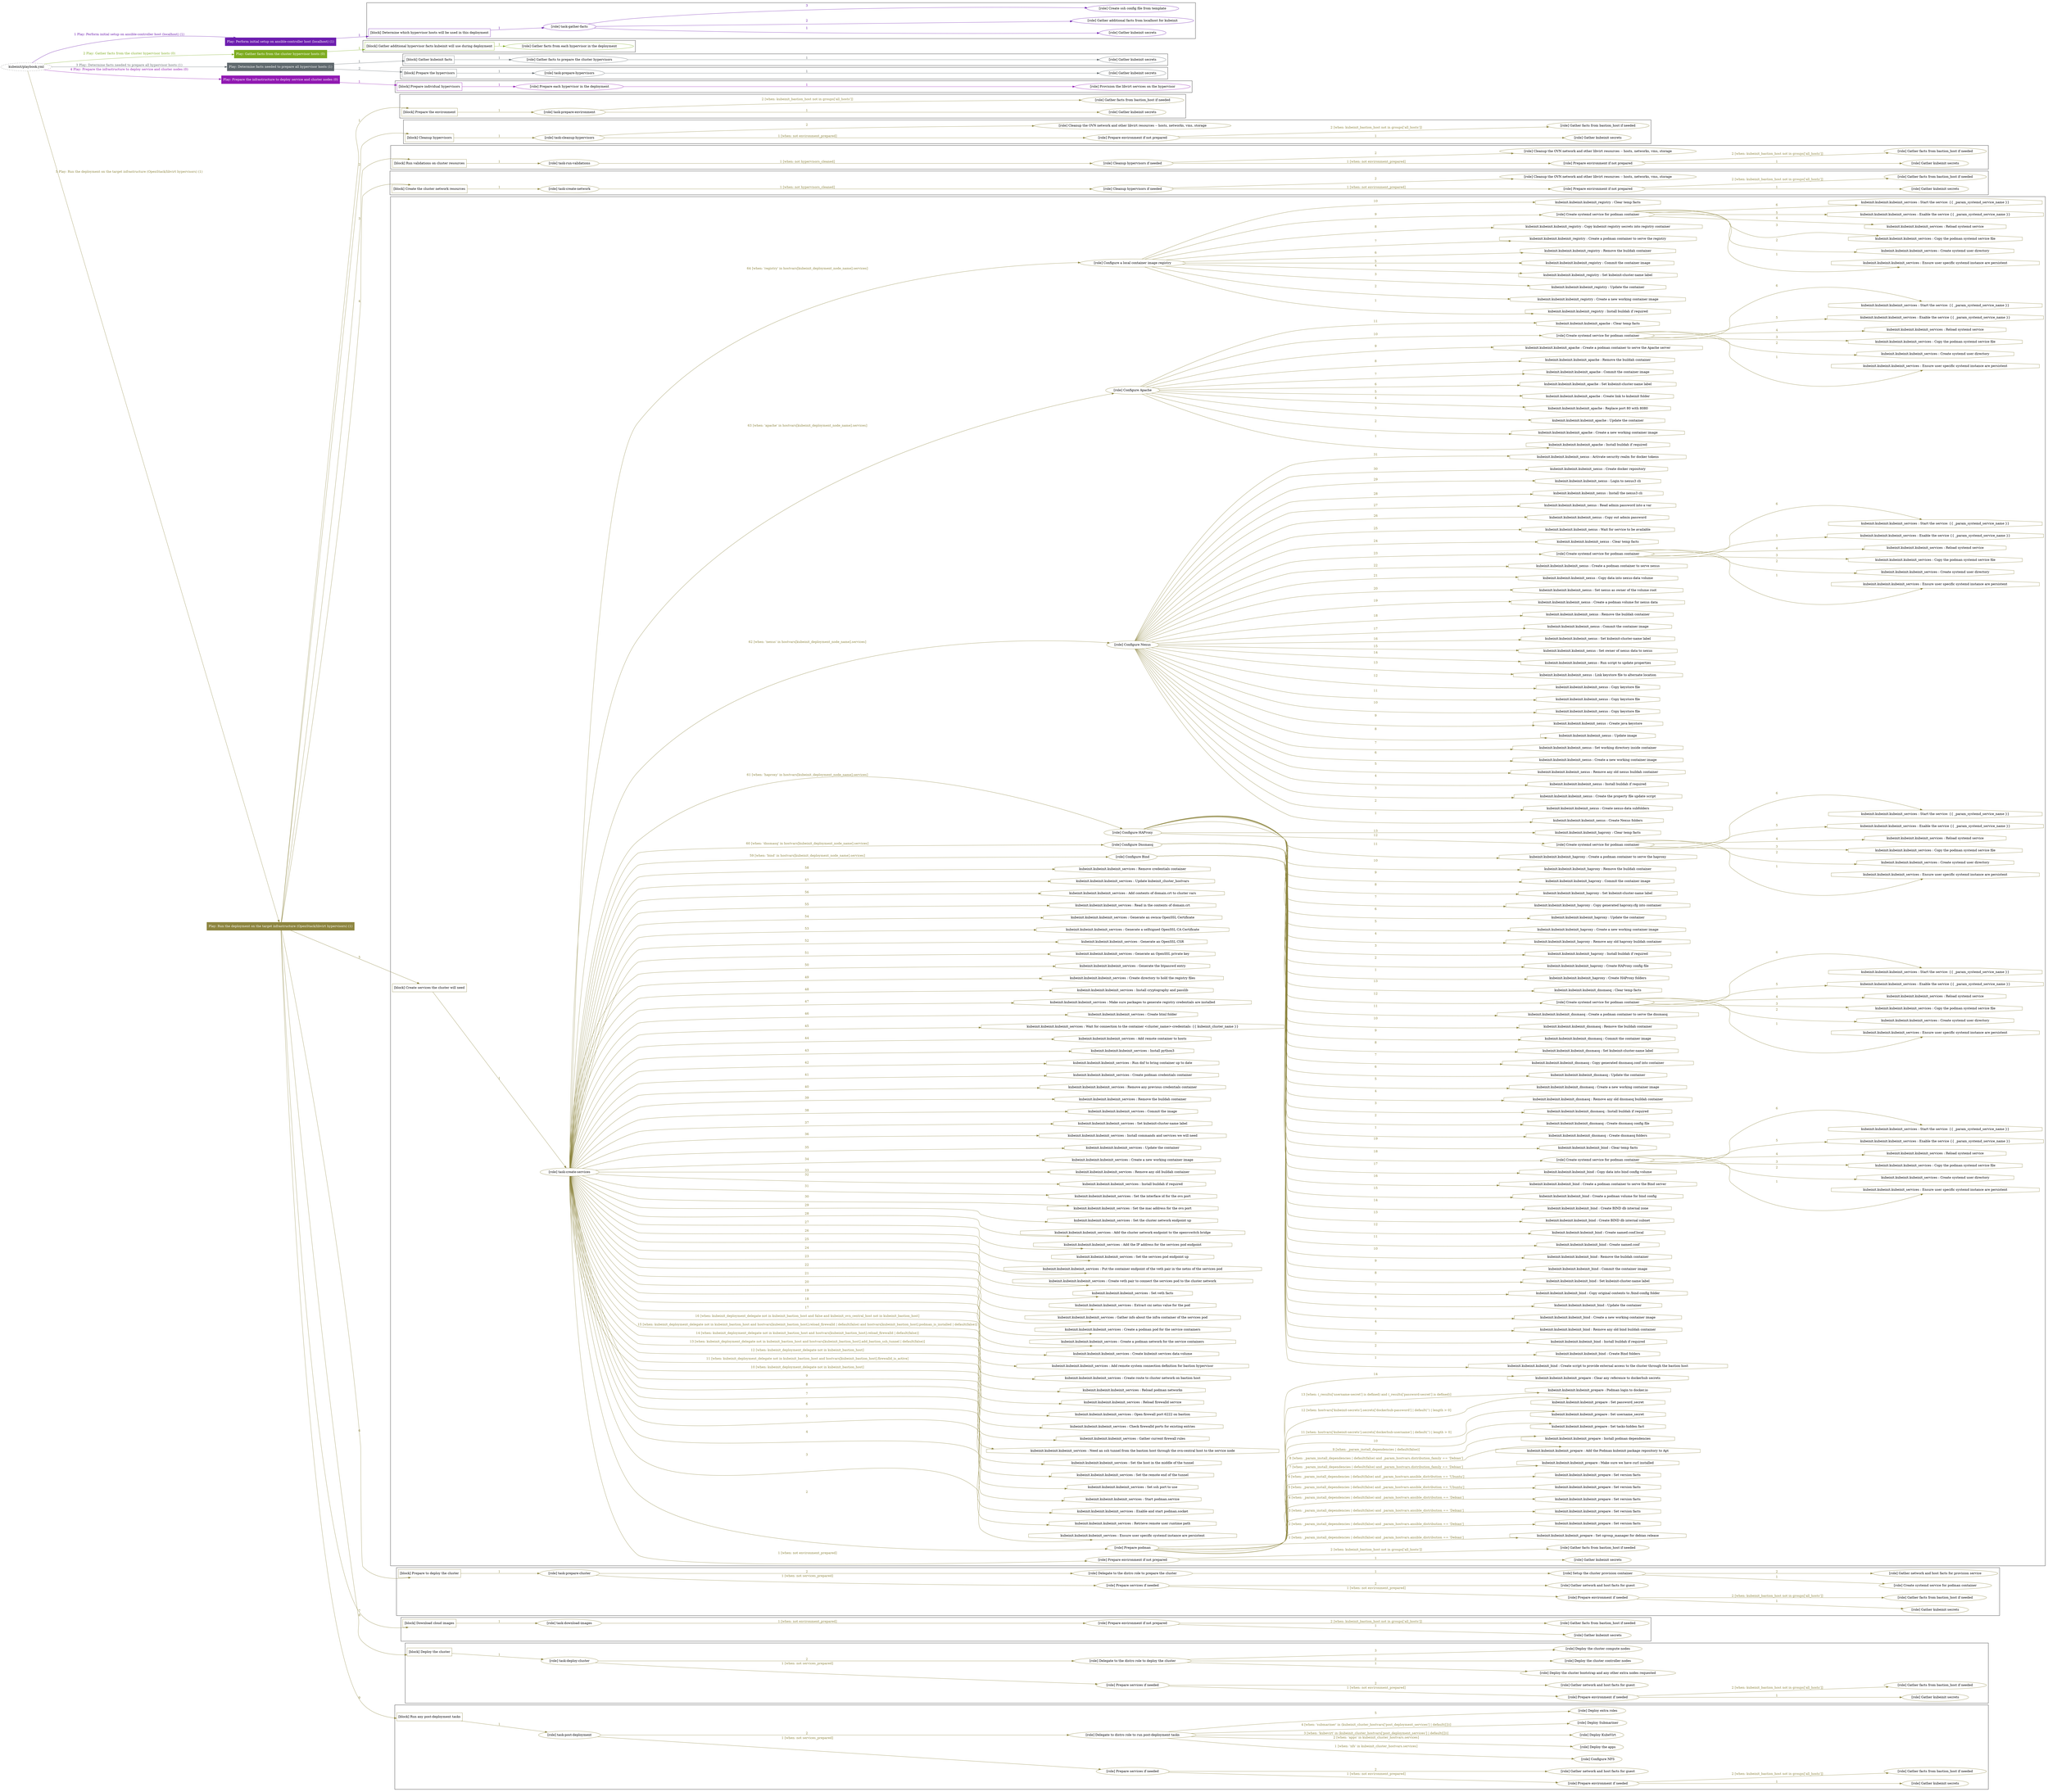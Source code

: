 digraph {
	graph [concentrate=true ordering=in rankdir=LR ratio=fill]
	edge [esep=5 sep=10]
	"kubeinit/playbook.yml" [URL="/home/runner/work/kubeinit/kubeinit/kubeinit/playbook.yml" id=playbook_840b3b39 style=dotted]
	"kubeinit/playbook.yml" -> play_0590d2b2 [label="1 Play: Perform initial setup on ansible-controller host (localhost) (1)" color="#6d1daf" fontcolor="#6d1daf" id=edge_play_0590d2b2 labeltooltip="1 Play: Perform initial setup on ansible-controller host (localhost) (1)" tooltip="1 Play: Perform initial setup on ansible-controller host (localhost) (1)"]
	subgraph "Play: Perform initial setup on ansible-controller host (localhost) (1)" {
		play_0590d2b2 [label="Play: Perform initial setup on ansible-controller host (localhost) (1)" URL="/home/runner/work/kubeinit/kubeinit/kubeinit/playbook.yml" color="#6d1daf" fontcolor="#ffffff" id=play_0590d2b2 shape=box style=filled tooltip=localhost]
		play_0590d2b2 -> block_53f6a400 [label=1 color="#6d1daf" fontcolor="#6d1daf" id=edge_block_53f6a400 labeltooltip=1 tooltip=1]
		subgraph cluster_block_53f6a400 {
			block_53f6a400 [label="[block] Determine which hypervisor hosts will be used in this deployment" URL="/home/runner/work/kubeinit/kubeinit/kubeinit/playbook.yml" color="#6d1daf" id=block_53f6a400 labeltooltip="Determine which hypervisor hosts will be used in this deployment" shape=box tooltip="Determine which hypervisor hosts will be used in this deployment"]
			block_53f6a400 -> role_016a4fa6 [label="1 " color="#6d1daf" fontcolor="#6d1daf" id=edge_role_016a4fa6 labeltooltip="1 " tooltip="1 "]
			subgraph "task-gather-facts" {
				role_016a4fa6 [label="[role] task-gather-facts" URL="/home/runner/work/kubeinit/kubeinit/kubeinit/playbook.yml" color="#6d1daf" id=role_016a4fa6 tooltip="task-gather-facts"]
				role_016a4fa6 -> role_23093330 [label="1 " color="#6d1daf" fontcolor="#6d1daf" id=edge_role_23093330 labeltooltip="1 " tooltip="1 "]
				subgraph "Gather kubeinit secrets" {
					role_23093330 [label="[role] Gather kubeinit secrets" URL="/home/runner/.ansible/collections/ansible_collections/kubeinit/kubeinit/roles/kubeinit_prepare/tasks/build_hypervisors_group.yml" color="#6d1daf" id=role_23093330 tooltip="Gather kubeinit secrets"]
				}
				role_016a4fa6 -> role_50d69f98 [label="2 " color="#6d1daf" fontcolor="#6d1daf" id=edge_role_50d69f98 labeltooltip="2 " tooltip="2 "]
				subgraph "Gather additional facts from localhost for kubeinit" {
					role_50d69f98 [label="[role] Gather additional facts from localhost for kubeinit" URL="/home/runner/.ansible/collections/ansible_collections/kubeinit/kubeinit/roles/kubeinit_prepare/tasks/build_hypervisors_group.yml" color="#6d1daf" id=role_50d69f98 tooltip="Gather additional facts from localhost for kubeinit"]
				}
				role_016a4fa6 -> role_883079f5 [label="3 " color="#6d1daf" fontcolor="#6d1daf" id=edge_role_883079f5 labeltooltip="3 " tooltip="3 "]
				subgraph "Create ssh config file from template" {
					role_883079f5 [label="[role] Create ssh config file from template" URL="/home/runner/.ansible/collections/ansible_collections/kubeinit/kubeinit/roles/kubeinit_prepare/tasks/build_hypervisors_group.yml" color="#6d1daf" id=role_883079f5 tooltip="Create ssh config file from template"]
				}
			}
		}
	}
	"kubeinit/playbook.yml" -> play_e1988742 [label="2 Play: Gather facts from the cluster hypervisor hosts (0)" color="#7eac20" fontcolor="#7eac20" id=edge_play_e1988742 labeltooltip="2 Play: Gather facts from the cluster hypervisor hosts (0)" tooltip="2 Play: Gather facts from the cluster hypervisor hosts (0)"]
	subgraph "Play: Gather facts from the cluster hypervisor hosts (0)" {
		play_e1988742 [label="Play: Gather facts from the cluster hypervisor hosts (0)" URL="/home/runner/work/kubeinit/kubeinit/kubeinit/playbook.yml" color="#7eac20" fontcolor="#ffffff" id=play_e1988742 shape=box style=filled tooltip="Play: Gather facts from the cluster hypervisor hosts (0)"]
		play_e1988742 -> block_9bcde541 [label=1 color="#7eac20" fontcolor="#7eac20" id=edge_block_9bcde541 labeltooltip=1 tooltip=1]
		subgraph cluster_block_9bcde541 {
			block_9bcde541 [label="[block] Gather additional hypervisor facts kubeinit will use during deployment" URL="/home/runner/work/kubeinit/kubeinit/kubeinit/playbook.yml" color="#7eac20" id=block_9bcde541 labeltooltip="Gather additional hypervisor facts kubeinit will use during deployment" shape=box tooltip="Gather additional hypervisor facts kubeinit will use during deployment"]
			block_9bcde541 -> role_d537ab56 [label="1 " color="#7eac20" fontcolor="#7eac20" id=edge_role_d537ab56 labeltooltip="1 " tooltip="1 "]
			subgraph "Gather facts from each hypervisor in the deployment" {
				role_d537ab56 [label="[role] Gather facts from each hypervisor in the deployment" URL="/home/runner/work/kubeinit/kubeinit/kubeinit/playbook.yml" color="#7eac20" id=role_d537ab56 tooltip="Gather facts from each hypervisor in the deployment"]
			}
		}
	}
	"kubeinit/playbook.yml" -> play_031aa258 [label="3 Play: Determine facts needed to prepare all hypervisor hosts (1)" color="#5f686d" fontcolor="#5f686d" id=edge_play_031aa258 labeltooltip="3 Play: Determine facts needed to prepare all hypervisor hosts (1)" tooltip="3 Play: Determine facts needed to prepare all hypervisor hosts (1)"]
	subgraph "Play: Determine facts needed to prepare all hypervisor hosts (1)" {
		play_031aa258 [label="Play: Determine facts needed to prepare all hypervisor hosts (1)" URL="/home/runner/work/kubeinit/kubeinit/kubeinit/playbook.yml" color="#5f686d" fontcolor="#ffffff" id=play_031aa258 shape=box style=filled tooltip=localhost]
		play_031aa258 -> block_4f114941 [label=1 color="#5f686d" fontcolor="#5f686d" id=edge_block_4f114941 labeltooltip=1 tooltip=1]
		subgraph cluster_block_4f114941 {
			block_4f114941 [label="[block] Gather kubeinit facts" URL="/home/runner/work/kubeinit/kubeinit/kubeinit/playbook.yml" color="#5f686d" id=block_4f114941 labeltooltip="Gather kubeinit facts" shape=box tooltip="Gather kubeinit facts"]
			block_4f114941 -> role_79cc0334 [label="1 " color="#5f686d" fontcolor="#5f686d" id=edge_role_79cc0334 labeltooltip="1 " tooltip="1 "]
			subgraph "Gather facts to prepare the cluster hypervisors" {
				role_79cc0334 [label="[role] Gather facts to prepare the cluster hypervisors" URL="/home/runner/work/kubeinit/kubeinit/kubeinit/playbook.yml" color="#5f686d" id=role_79cc0334 tooltip="Gather facts to prepare the cluster hypervisors"]
				role_79cc0334 -> role_5eb293f7 [label="1 " color="#5f686d" fontcolor="#5f686d" id=edge_role_5eb293f7 labeltooltip="1 " tooltip="1 "]
				subgraph "Gather kubeinit secrets" {
					role_5eb293f7 [label="[role] Gather kubeinit secrets" URL="/home/runner/.ansible/collections/ansible_collections/kubeinit/kubeinit/roles/kubeinit_prepare/tasks/gather_kubeinit_facts.yml" color="#5f686d" id=role_5eb293f7 tooltip="Gather kubeinit secrets"]
				}
			}
		}
		play_031aa258 -> block_cfbc3eb0 [label=2 color="#5f686d" fontcolor="#5f686d" id=edge_block_cfbc3eb0 labeltooltip=2 tooltip=2]
		subgraph cluster_block_cfbc3eb0 {
			block_cfbc3eb0 [label="[block] Prepare the hypervisors" URL="/home/runner/work/kubeinit/kubeinit/kubeinit/playbook.yml" color="#5f686d" id=block_cfbc3eb0 labeltooltip="Prepare the hypervisors" shape=box tooltip="Prepare the hypervisors"]
			block_cfbc3eb0 -> role_b1f5f14e [label="1 " color="#5f686d" fontcolor="#5f686d" id=edge_role_b1f5f14e labeltooltip="1 " tooltip="1 "]
			subgraph "task-prepare-hypervisors" {
				role_b1f5f14e [label="[role] task-prepare-hypervisors" URL="/home/runner/work/kubeinit/kubeinit/kubeinit/playbook.yml" color="#5f686d" id=role_b1f5f14e tooltip="task-prepare-hypervisors"]
				role_b1f5f14e -> role_e62bdd77 [label="1 " color="#5f686d" fontcolor="#5f686d" id=edge_role_e62bdd77 labeltooltip="1 " tooltip="1 "]
				subgraph "Gather kubeinit secrets" {
					role_e62bdd77 [label="[role] Gather kubeinit secrets" URL="/home/runner/.ansible/collections/ansible_collections/kubeinit/kubeinit/roles/kubeinit_prepare/tasks/gather_kubeinit_facts.yml" color="#5f686d" id=role_e62bdd77 tooltip="Gather kubeinit secrets"]
				}
			}
		}
	}
	"kubeinit/playbook.yml" -> play_9556d2f2 [label="4 Play: Prepare the infrastructure to deploy service and cluster nodes (0)" color="#9119b2" fontcolor="#9119b2" id=edge_play_9556d2f2 labeltooltip="4 Play: Prepare the infrastructure to deploy service and cluster nodes (0)" tooltip="4 Play: Prepare the infrastructure to deploy service and cluster nodes (0)"]
	subgraph "Play: Prepare the infrastructure to deploy service and cluster nodes (0)" {
		play_9556d2f2 [label="Play: Prepare the infrastructure to deploy service and cluster nodes (0)" URL="/home/runner/work/kubeinit/kubeinit/kubeinit/playbook.yml" color="#9119b2" fontcolor="#ffffff" id=play_9556d2f2 shape=box style=filled tooltip="Play: Prepare the infrastructure to deploy service and cluster nodes (0)"]
		play_9556d2f2 -> block_b559e6ba [label=1 color="#9119b2" fontcolor="#9119b2" id=edge_block_b559e6ba labeltooltip=1 tooltip=1]
		subgraph cluster_block_b559e6ba {
			block_b559e6ba [label="[block] Prepare individual hypervisors" URL="/home/runner/work/kubeinit/kubeinit/kubeinit/playbook.yml" color="#9119b2" id=block_b559e6ba labeltooltip="Prepare individual hypervisors" shape=box tooltip="Prepare individual hypervisors"]
			block_b559e6ba -> role_5caac400 [label="1 " color="#9119b2" fontcolor="#9119b2" id=edge_role_5caac400 labeltooltip="1 " tooltip="1 "]
			subgraph "Prepare each hypervisor in the deployment" {
				role_5caac400 [label="[role] Prepare each hypervisor in the deployment" URL="/home/runner/work/kubeinit/kubeinit/kubeinit/playbook.yml" color="#9119b2" id=role_5caac400 tooltip="Prepare each hypervisor in the deployment"]
				role_5caac400 -> role_84a8c8a6 [label="1 " color="#9119b2" fontcolor="#9119b2" id=edge_role_84a8c8a6 labeltooltip="1 " tooltip="1 "]
				subgraph "Provision the libvirt services on the hypervisor" {
					role_84a8c8a6 [label="[role] Provision the libvirt services on the hypervisor" URL="/home/runner/.ansible/collections/ansible_collections/kubeinit/kubeinit/roles/kubeinit_prepare/tasks/prepare_hypervisor.yml" color="#9119b2" id=role_84a8c8a6 tooltip="Provision the libvirt services on the hypervisor"]
				}
			}
		}
	}
	"kubeinit/playbook.yml" -> play_b4cebad9 [label="5 Play: Run the deployment on the target infrastructure (OpenStack/libvirt hypervisors) (1)" color="#8d853f" fontcolor="#8d853f" id=edge_play_b4cebad9 labeltooltip="5 Play: Run the deployment on the target infrastructure (OpenStack/libvirt hypervisors) (1)" tooltip="5 Play: Run the deployment on the target infrastructure (OpenStack/libvirt hypervisors) (1)"]
	subgraph "Play: Run the deployment on the target infrastructure (OpenStack/libvirt hypervisors) (1)" {
		play_b4cebad9 [label="Play: Run the deployment on the target infrastructure (OpenStack/libvirt hypervisors) (1)" URL="/home/runner/work/kubeinit/kubeinit/kubeinit/playbook.yml" color="#8d853f" fontcolor="#ffffff" id=play_b4cebad9 shape=box style=filled tooltip=localhost]
		play_b4cebad9 -> block_27e06ea7 [label=1 color="#8d853f" fontcolor="#8d853f" id=edge_block_27e06ea7 labeltooltip=1 tooltip=1]
		subgraph cluster_block_27e06ea7 {
			block_27e06ea7 [label="[block] Prepare the environment" URL="/home/runner/work/kubeinit/kubeinit/kubeinit/playbook.yml" color="#8d853f" id=block_27e06ea7 labeltooltip="Prepare the environment" shape=box tooltip="Prepare the environment"]
			block_27e06ea7 -> role_49d12568 [label="1 " color="#8d853f" fontcolor="#8d853f" id=edge_role_49d12568 labeltooltip="1 " tooltip="1 "]
			subgraph "task-prepare-environment" {
				role_49d12568 [label="[role] task-prepare-environment" URL="/home/runner/work/kubeinit/kubeinit/kubeinit/playbook.yml" color="#8d853f" id=role_49d12568 tooltip="task-prepare-environment"]
				role_49d12568 -> role_96787db5 [label="1 " color="#8d853f" fontcolor="#8d853f" id=edge_role_96787db5 labeltooltip="1 " tooltip="1 "]
				subgraph "Gather kubeinit secrets" {
					role_96787db5 [label="[role] Gather kubeinit secrets" URL="/home/runner/.ansible/collections/ansible_collections/kubeinit/kubeinit/roles/kubeinit_prepare/tasks/gather_kubeinit_facts.yml" color="#8d853f" id=role_96787db5 tooltip="Gather kubeinit secrets"]
				}
				role_49d12568 -> role_7b2e874d [label="2 [when: kubeinit_bastion_host not in groups['all_hosts']]" color="#8d853f" fontcolor="#8d853f" id=edge_role_7b2e874d labeltooltip="2 [when: kubeinit_bastion_host not in groups['all_hosts']]" tooltip="2 [when: kubeinit_bastion_host not in groups['all_hosts']]"]
				subgraph "Gather facts from bastion_host if needed" {
					role_7b2e874d [label="[role] Gather facts from bastion_host if needed" URL="/home/runner/.ansible/collections/ansible_collections/kubeinit/kubeinit/roles/kubeinit_prepare/tasks/main.yml" color="#8d853f" id=role_7b2e874d tooltip="Gather facts from bastion_host if needed"]
				}
			}
		}
		play_b4cebad9 -> block_d7128232 [label=2 color="#8d853f" fontcolor="#8d853f" id=edge_block_d7128232 labeltooltip=2 tooltip=2]
		subgraph cluster_block_d7128232 {
			block_d7128232 [label="[block] Cleanup hypervisors" URL="/home/runner/work/kubeinit/kubeinit/kubeinit/playbook.yml" color="#8d853f" id=block_d7128232 labeltooltip="Cleanup hypervisors" shape=box tooltip="Cleanup hypervisors"]
			block_d7128232 -> role_1db55e18 [label="1 " color="#8d853f" fontcolor="#8d853f" id=edge_role_1db55e18 labeltooltip="1 " tooltip="1 "]
			subgraph "task-cleanup-hypervisors" {
				role_1db55e18 [label="[role] task-cleanup-hypervisors" URL="/home/runner/work/kubeinit/kubeinit/kubeinit/playbook.yml" color="#8d853f" id=role_1db55e18 tooltip="task-cleanup-hypervisors"]
				role_1db55e18 -> role_db8861f2 [label="1 [when: not environment_prepared]" color="#8d853f" fontcolor="#8d853f" id=edge_role_db8861f2 labeltooltip="1 [when: not environment_prepared]" tooltip="1 [when: not environment_prepared]"]
				subgraph "Prepare environment if not prepared" {
					role_db8861f2 [label="[role] Prepare environment if not prepared" URL="/home/runner/.ansible/collections/ansible_collections/kubeinit/kubeinit/roles/kubeinit_libvirt/tasks/cleanup_hypervisors.yml" color="#8d853f" id=role_db8861f2 tooltip="Prepare environment if not prepared"]
					role_db8861f2 -> role_4aba2462 [label="1 " color="#8d853f" fontcolor="#8d853f" id=edge_role_4aba2462 labeltooltip="1 " tooltip="1 "]
					subgraph "Gather kubeinit secrets" {
						role_4aba2462 [label="[role] Gather kubeinit secrets" URL="/home/runner/.ansible/collections/ansible_collections/kubeinit/kubeinit/roles/kubeinit_prepare/tasks/gather_kubeinit_facts.yml" color="#8d853f" id=role_4aba2462 tooltip="Gather kubeinit secrets"]
					}
					role_db8861f2 -> role_0462c388 [label="2 [when: kubeinit_bastion_host not in groups['all_hosts']]" color="#8d853f" fontcolor="#8d853f" id=edge_role_0462c388 labeltooltip="2 [when: kubeinit_bastion_host not in groups['all_hosts']]" tooltip="2 [when: kubeinit_bastion_host not in groups['all_hosts']]"]
					subgraph "Gather facts from bastion_host if needed" {
						role_0462c388 [label="[role] Gather facts from bastion_host if needed" URL="/home/runner/.ansible/collections/ansible_collections/kubeinit/kubeinit/roles/kubeinit_prepare/tasks/main.yml" color="#8d853f" id=role_0462c388 tooltip="Gather facts from bastion_host if needed"]
					}
				}
				role_1db55e18 -> role_f51139a5 [label="2 " color="#8d853f" fontcolor="#8d853f" id=edge_role_f51139a5 labeltooltip="2 " tooltip="2 "]
				subgraph "Cleanup the OVN network and other libvirt resources -- hosts, networks, vms, storage" {
					role_f51139a5 [label="[role] Cleanup the OVN network and other libvirt resources -- hosts, networks, vms, storage" URL="/home/runner/.ansible/collections/ansible_collections/kubeinit/kubeinit/roles/kubeinit_libvirt/tasks/cleanup_hypervisors.yml" color="#8d853f" id=role_f51139a5 tooltip="Cleanup the OVN network and other libvirt resources -- hosts, networks, vms, storage"]
				}
			}
		}
		play_b4cebad9 -> block_c7752626 [label=3 color="#8d853f" fontcolor="#8d853f" id=edge_block_c7752626 labeltooltip=3 tooltip=3]
		subgraph cluster_block_c7752626 {
			block_c7752626 [label="[block] Run validations on cluster resources" URL="/home/runner/work/kubeinit/kubeinit/kubeinit/playbook.yml" color="#8d853f" id=block_c7752626 labeltooltip="Run validations on cluster resources" shape=box tooltip="Run validations on cluster resources"]
			block_c7752626 -> role_1d9a0985 [label="1 " color="#8d853f" fontcolor="#8d853f" id=edge_role_1d9a0985 labeltooltip="1 " tooltip="1 "]
			subgraph "task-run-validations" {
				role_1d9a0985 [label="[role] task-run-validations" URL="/home/runner/work/kubeinit/kubeinit/kubeinit/playbook.yml" color="#8d853f" id=role_1d9a0985 tooltip="task-run-validations"]
				role_1d9a0985 -> role_9a5da7c3 [label="1 [when: not hypervisors_cleaned]" color="#8d853f" fontcolor="#8d853f" id=edge_role_9a5da7c3 labeltooltip="1 [when: not hypervisors_cleaned]" tooltip="1 [when: not hypervisors_cleaned]"]
				subgraph "Cleanup hypervisors if needed" {
					role_9a5da7c3 [label="[role] Cleanup hypervisors if needed" URL="/home/runner/.ansible/collections/ansible_collections/kubeinit/kubeinit/roles/kubeinit_validations/tasks/main.yml" color="#8d853f" id=role_9a5da7c3 tooltip="Cleanup hypervisors if needed"]
					role_9a5da7c3 -> role_a27d105d [label="1 [when: not environment_prepared]" color="#8d853f" fontcolor="#8d853f" id=edge_role_a27d105d labeltooltip="1 [when: not environment_prepared]" tooltip="1 [when: not environment_prepared]"]
					subgraph "Prepare environment if not prepared" {
						role_a27d105d [label="[role] Prepare environment if not prepared" URL="/home/runner/.ansible/collections/ansible_collections/kubeinit/kubeinit/roles/kubeinit_libvirt/tasks/cleanup_hypervisors.yml" color="#8d853f" id=role_a27d105d tooltip="Prepare environment if not prepared"]
						role_a27d105d -> role_822e05e9 [label="1 " color="#8d853f" fontcolor="#8d853f" id=edge_role_822e05e9 labeltooltip="1 " tooltip="1 "]
						subgraph "Gather kubeinit secrets" {
							role_822e05e9 [label="[role] Gather kubeinit secrets" URL="/home/runner/.ansible/collections/ansible_collections/kubeinit/kubeinit/roles/kubeinit_prepare/tasks/gather_kubeinit_facts.yml" color="#8d853f" id=role_822e05e9 tooltip="Gather kubeinit secrets"]
						}
						role_a27d105d -> role_ddfc422f [label="2 [when: kubeinit_bastion_host not in groups['all_hosts']]" color="#8d853f" fontcolor="#8d853f" id=edge_role_ddfc422f labeltooltip="2 [when: kubeinit_bastion_host not in groups['all_hosts']]" tooltip="2 [when: kubeinit_bastion_host not in groups['all_hosts']]"]
						subgraph "Gather facts from bastion_host if needed" {
							role_ddfc422f [label="[role] Gather facts from bastion_host if needed" URL="/home/runner/.ansible/collections/ansible_collections/kubeinit/kubeinit/roles/kubeinit_prepare/tasks/main.yml" color="#8d853f" id=role_ddfc422f tooltip="Gather facts from bastion_host if needed"]
						}
					}
					role_9a5da7c3 -> role_a2a7d80c [label="2 " color="#8d853f" fontcolor="#8d853f" id=edge_role_a2a7d80c labeltooltip="2 " tooltip="2 "]
					subgraph "Cleanup the OVN network and other libvirt resources -- hosts, networks, vms, storage" {
						role_a2a7d80c [label="[role] Cleanup the OVN network and other libvirt resources -- hosts, networks, vms, storage" URL="/home/runner/.ansible/collections/ansible_collections/kubeinit/kubeinit/roles/kubeinit_libvirt/tasks/cleanup_hypervisors.yml" color="#8d853f" id=role_a2a7d80c tooltip="Cleanup the OVN network and other libvirt resources -- hosts, networks, vms, storage"]
					}
				}
			}
		}
		play_b4cebad9 -> block_c316f223 [label=4 color="#8d853f" fontcolor="#8d853f" id=edge_block_c316f223 labeltooltip=4 tooltip=4]
		subgraph cluster_block_c316f223 {
			block_c316f223 [label="[block] Create the cluster network resources" URL="/home/runner/work/kubeinit/kubeinit/kubeinit/playbook.yml" color="#8d853f" id=block_c316f223 labeltooltip="Create the cluster network resources" shape=box tooltip="Create the cluster network resources"]
			block_c316f223 -> role_6d77eaac [label="1 " color="#8d853f" fontcolor="#8d853f" id=edge_role_6d77eaac labeltooltip="1 " tooltip="1 "]
			subgraph "task-create-network" {
				role_6d77eaac [label="[role] task-create-network" URL="/home/runner/work/kubeinit/kubeinit/kubeinit/playbook.yml" color="#8d853f" id=role_6d77eaac tooltip="task-create-network"]
				role_6d77eaac -> role_30c62907 [label="1 [when: not hypervisors_cleaned]" color="#8d853f" fontcolor="#8d853f" id=edge_role_30c62907 labeltooltip="1 [when: not hypervisors_cleaned]" tooltip="1 [when: not hypervisors_cleaned]"]
				subgraph "Cleanup hypervisors if needed" {
					role_30c62907 [label="[role] Cleanup hypervisors if needed" URL="/home/runner/.ansible/collections/ansible_collections/kubeinit/kubeinit/roles/kubeinit_libvirt/tasks/create_network.yml" color="#8d853f" id=role_30c62907 tooltip="Cleanup hypervisors if needed"]
					role_30c62907 -> role_89fd71f2 [label="1 [when: not environment_prepared]" color="#8d853f" fontcolor="#8d853f" id=edge_role_89fd71f2 labeltooltip="1 [when: not environment_prepared]" tooltip="1 [when: not environment_prepared]"]
					subgraph "Prepare environment if not prepared" {
						role_89fd71f2 [label="[role] Prepare environment if not prepared" URL="/home/runner/.ansible/collections/ansible_collections/kubeinit/kubeinit/roles/kubeinit_libvirt/tasks/cleanup_hypervisors.yml" color="#8d853f" id=role_89fd71f2 tooltip="Prepare environment if not prepared"]
						role_89fd71f2 -> role_d5db0d9f [label="1 " color="#8d853f" fontcolor="#8d853f" id=edge_role_d5db0d9f labeltooltip="1 " tooltip="1 "]
						subgraph "Gather kubeinit secrets" {
							role_d5db0d9f [label="[role] Gather kubeinit secrets" URL="/home/runner/.ansible/collections/ansible_collections/kubeinit/kubeinit/roles/kubeinit_prepare/tasks/gather_kubeinit_facts.yml" color="#8d853f" id=role_d5db0d9f tooltip="Gather kubeinit secrets"]
						}
						role_89fd71f2 -> role_5359886d [label="2 [when: kubeinit_bastion_host not in groups['all_hosts']]" color="#8d853f" fontcolor="#8d853f" id=edge_role_5359886d labeltooltip="2 [when: kubeinit_bastion_host not in groups['all_hosts']]" tooltip="2 [when: kubeinit_bastion_host not in groups['all_hosts']]"]
						subgraph "Gather facts from bastion_host if needed" {
							role_5359886d [label="[role] Gather facts from bastion_host if needed" URL="/home/runner/.ansible/collections/ansible_collections/kubeinit/kubeinit/roles/kubeinit_prepare/tasks/main.yml" color="#8d853f" id=role_5359886d tooltip="Gather facts from bastion_host if needed"]
						}
					}
					role_30c62907 -> role_a881f532 [label="2 " color="#8d853f" fontcolor="#8d853f" id=edge_role_a881f532 labeltooltip="2 " tooltip="2 "]
					subgraph "Cleanup the OVN network and other libvirt resources -- hosts, networks, vms, storage" {
						role_a881f532 [label="[role] Cleanup the OVN network and other libvirt resources -- hosts, networks, vms, storage" URL="/home/runner/.ansible/collections/ansible_collections/kubeinit/kubeinit/roles/kubeinit_libvirt/tasks/cleanup_hypervisors.yml" color="#8d853f" id=role_a881f532 tooltip="Cleanup the OVN network and other libvirt resources -- hosts, networks, vms, storage"]
					}
				}
			}
		}
		play_b4cebad9 -> block_34fea6fc [label=5 color="#8d853f" fontcolor="#8d853f" id=edge_block_34fea6fc labeltooltip=5 tooltip=5]
		subgraph cluster_block_34fea6fc {
			block_34fea6fc [label="[block] Create services the cluster will need" URL="/home/runner/work/kubeinit/kubeinit/kubeinit/playbook.yml" color="#8d853f" id=block_34fea6fc labeltooltip="Create services the cluster will need" shape=box tooltip="Create services the cluster will need"]
			block_34fea6fc -> role_ea5b692e [label="1 " color="#8d853f" fontcolor="#8d853f" id=edge_role_ea5b692e labeltooltip="1 " tooltip="1 "]
			subgraph "task-create-services" {
				role_ea5b692e [label="[role] task-create-services" URL="/home/runner/work/kubeinit/kubeinit/kubeinit/playbook.yml" color="#8d853f" id=role_ea5b692e tooltip="task-create-services"]
				role_ea5b692e -> role_a5f7a306 [label="1 [when: not environment_prepared]" color="#8d853f" fontcolor="#8d853f" id=edge_role_a5f7a306 labeltooltip="1 [when: not environment_prepared]" tooltip="1 [when: not environment_prepared]"]
				subgraph "Prepare environment if not prepared" {
					role_a5f7a306 [label="[role] Prepare environment if not prepared" URL="/home/runner/.ansible/collections/ansible_collections/kubeinit/kubeinit/roles/kubeinit_services/tasks/main.yml" color="#8d853f" id=role_a5f7a306 tooltip="Prepare environment if not prepared"]
					role_a5f7a306 -> role_3ebddbdf [label="1 " color="#8d853f" fontcolor="#8d853f" id=edge_role_3ebddbdf labeltooltip="1 " tooltip="1 "]
					subgraph "Gather kubeinit secrets" {
						role_3ebddbdf [label="[role] Gather kubeinit secrets" URL="/home/runner/.ansible/collections/ansible_collections/kubeinit/kubeinit/roles/kubeinit_prepare/tasks/gather_kubeinit_facts.yml" color="#8d853f" id=role_3ebddbdf tooltip="Gather kubeinit secrets"]
					}
					role_a5f7a306 -> role_2faa8aa6 [label="2 [when: kubeinit_bastion_host not in groups['all_hosts']]" color="#8d853f" fontcolor="#8d853f" id=edge_role_2faa8aa6 labeltooltip="2 [when: kubeinit_bastion_host not in groups['all_hosts']]" tooltip="2 [when: kubeinit_bastion_host not in groups['all_hosts']]"]
					subgraph "Gather facts from bastion_host if needed" {
						role_2faa8aa6 [label="[role] Gather facts from bastion_host if needed" URL="/home/runner/.ansible/collections/ansible_collections/kubeinit/kubeinit/roles/kubeinit_prepare/tasks/main.yml" color="#8d853f" id=role_2faa8aa6 tooltip="Gather facts from bastion_host if needed"]
					}
				}
				role_ea5b692e -> role_96ca8ea5 [label="2 " color="#8d853f" fontcolor="#8d853f" id=edge_role_96ca8ea5 labeltooltip="2 " tooltip="2 "]
				subgraph "Prepare podman" {
					role_96ca8ea5 [label="[role] Prepare podman" URL="/home/runner/.ansible/collections/ansible_collections/kubeinit/kubeinit/roles/kubeinit_services/tasks/00_create_service_pod.yml" color="#8d853f" id=role_96ca8ea5 tooltip="Prepare podman"]
					task_5e7d17b1 [label="kubeinit.kubeinit.kubeinit_prepare : Set cgroup_manager for debian release" URL="/home/runner/.ansible/collections/ansible_collections/kubeinit/kubeinit/roles/kubeinit_prepare/tasks/prepare_podman.yml" color="#8d853f" id=task_5e7d17b1 shape=octagon tooltip="kubeinit.kubeinit.kubeinit_prepare : Set cgroup_manager for debian release"]
					role_96ca8ea5 -> task_5e7d17b1 [label="1 [when: _param_install_dependencies | default(false) and _param_hostvars.ansible_distribution == 'Debian']" color="#8d853f" fontcolor="#8d853f" id=edge_task_5e7d17b1 labeltooltip="1 [when: _param_install_dependencies | default(false) and _param_hostvars.ansible_distribution == 'Debian']" tooltip="1 [when: _param_install_dependencies | default(false) and _param_hostvars.ansible_distribution == 'Debian']"]
					task_f9255013 [label="kubeinit.kubeinit.kubeinit_prepare : Set version facts" URL="/home/runner/.ansible/collections/ansible_collections/kubeinit/kubeinit/roles/kubeinit_prepare/tasks/prepare_podman.yml" color="#8d853f" id=task_f9255013 shape=octagon tooltip="kubeinit.kubeinit.kubeinit_prepare : Set version facts"]
					role_96ca8ea5 -> task_f9255013 [label="2 [when: _param_install_dependencies | default(false) and _param_hostvars.ansible_distribution == 'Debian']" color="#8d853f" fontcolor="#8d853f" id=edge_task_f9255013 labeltooltip="2 [when: _param_install_dependencies | default(false) and _param_hostvars.ansible_distribution == 'Debian']" tooltip="2 [when: _param_install_dependencies | default(false) and _param_hostvars.ansible_distribution == 'Debian']"]
					task_79ac4c2f [label="kubeinit.kubeinit.kubeinit_prepare : Set version facts" URL="/home/runner/.ansible/collections/ansible_collections/kubeinit/kubeinit/roles/kubeinit_prepare/tasks/prepare_podman.yml" color="#8d853f" id=task_79ac4c2f shape=octagon tooltip="kubeinit.kubeinit.kubeinit_prepare : Set version facts"]
					role_96ca8ea5 -> task_79ac4c2f [label="3 [when: _param_install_dependencies | default(false) and _param_hostvars.ansible_distribution == 'Debian']" color="#8d853f" fontcolor="#8d853f" id=edge_task_79ac4c2f labeltooltip="3 [when: _param_install_dependencies | default(false) and _param_hostvars.ansible_distribution == 'Debian']" tooltip="3 [when: _param_install_dependencies | default(false) and _param_hostvars.ansible_distribution == 'Debian']"]
					task_84bfede7 [label="kubeinit.kubeinit.kubeinit_prepare : Set version facts" URL="/home/runner/.ansible/collections/ansible_collections/kubeinit/kubeinit/roles/kubeinit_prepare/tasks/prepare_podman.yml" color="#8d853f" id=task_84bfede7 shape=octagon tooltip="kubeinit.kubeinit.kubeinit_prepare : Set version facts"]
					role_96ca8ea5 -> task_84bfede7 [label="4 [when: _param_install_dependencies | default(false) and _param_hostvars.ansible_distribution == 'Debian']" color="#8d853f" fontcolor="#8d853f" id=edge_task_84bfede7 labeltooltip="4 [when: _param_install_dependencies | default(false) and _param_hostvars.ansible_distribution == 'Debian']" tooltip="4 [when: _param_install_dependencies | default(false) and _param_hostvars.ansible_distribution == 'Debian']"]
					task_66cc50c7 [label="kubeinit.kubeinit.kubeinit_prepare : Set version facts" URL="/home/runner/.ansible/collections/ansible_collections/kubeinit/kubeinit/roles/kubeinit_prepare/tasks/prepare_podman.yml" color="#8d853f" id=task_66cc50c7 shape=octagon tooltip="kubeinit.kubeinit.kubeinit_prepare : Set version facts"]
					role_96ca8ea5 -> task_66cc50c7 [label="5 [when: _param_install_dependencies | default(false) and _param_hostvars.ansible_distribution == 'Ubuntu']" color="#8d853f" fontcolor="#8d853f" id=edge_task_66cc50c7 labeltooltip="5 [when: _param_install_dependencies | default(false) and _param_hostvars.ansible_distribution == 'Ubuntu']" tooltip="5 [when: _param_install_dependencies | default(false) and _param_hostvars.ansible_distribution == 'Ubuntu']"]
					task_ce638ba3 [label="kubeinit.kubeinit.kubeinit_prepare : Set version facts" URL="/home/runner/.ansible/collections/ansible_collections/kubeinit/kubeinit/roles/kubeinit_prepare/tasks/prepare_podman.yml" color="#8d853f" id=task_ce638ba3 shape=octagon tooltip="kubeinit.kubeinit.kubeinit_prepare : Set version facts"]
					role_96ca8ea5 -> task_ce638ba3 [label="6 [when: _param_install_dependencies | default(false) and _param_hostvars.ansible_distribution == 'Ubuntu']" color="#8d853f" fontcolor="#8d853f" id=edge_task_ce638ba3 labeltooltip="6 [when: _param_install_dependencies | default(false) and _param_hostvars.ansible_distribution == 'Ubuntu']" tooltip="6 [when: _param_install_dependencies | default(false) and _param_hostvars.ansible_distribution == 'Ubuntu']"]
					task_f1bfed44 [label="kubeinit.kubeinit.kubeinit_prepare : Make sure we have curl installed" URL="/home/runner/.ansible/collections/ansible_collections/kubeinit/kubeinit/roles/kubeinit_prepare/tasks/prepare_podman.yml" color="#8d853f" id=task_f1bfed44 shape=octagon tooltip="kubeinit.kubeinit.kubeinit_prepare : Make sure we have curl installed"]
					role_96ca8ea5 -> task_f1bfed44 [label="7 [when: _param_install_dependencies | default(false) and _param_hostvars.distribution_family == 'Debian']" color="#8d853f" fontcolor="#8d853f" id=edge_task_f1bfed44 labeltooltip="7 [when: _param_install_dependencies | default(false) and _param_hostvars.distribution_family == 'Debian']" tooltip="7 [when: _param_install_dependencies | default(false) and _param_hostvars.distribution_family == 'Debian']"]
					task_a56ca6ab [label="kubeinit.kubeinit.kubeinit_prepare : Add the Podman kubeinit package repository to Apt" URL="/home/runner/.ansible/collections/ansible_collections/kubeinit/kubeinit/roles/kubeinit_prepare/tasks/prepare_podman.yml" color="#8d853f" id=task_a56ca6ab shape=octagon tooltip="kubeinit.kubeinit.kubeinit_prepare : Add the Podman kubeinit package repository to Apt"]
					role_96ca8ea5 -> task_a56ca6ab [label="8 [when: _param_install_dependencies | default(false) and _param_hostvars.distribution_family == 'Debian']" color="#8d853f" fontcolor="#8d853f" id=edge_task_a56ca6ab labeltooltip="8 [when: _param_install_dependencies | default(false) and _param_hostvars.distribution_family == 'Debian']" tooltip="8 [when: _param_install_dependencies | default(false) and _param_hostvars.distribution_family == 'Debian']"]
					task_bcbcd54d [label="kubeinit.kubeinit.kubeinit_prepare : Install podman dependencies" URL="/home/runner/.ansible/collections/ansible_collections/kubeinit/kubeinit/roles/kubeinit_prepare/tasks/prepare_podman.yml" color="#8d853f" id=task_bcbcd54d shape=octagon tooltip="kubeinit.kubeinit.kubeinit_prepare : Install podman dependencies"]
					role_96ca8ea5 -> task_bcbcd54d [label="9 [when: _param_install_dependencies | default(false)]" color="#8d853f" fontcolor="#8d853f" id=edge_task_bcbcd54d labeltooltip="9 [when: _param_install_dependencies | default(false)]" tooltip="9 [when: _param_install_dependencies | default(false)]"]
					task_f1abf3cb [label="kubeinit.kubeinit.kubeinit_prepare : Set tasks-hidden fact" URL="/home/runner/.ansible/collections/ansible_collections/kubeinit/kubeinit/roles/kubeinit_prepare/tasks/prepare_podman.yml" color="#8d853f" id=task_f1abf3cb shape=octagon tooltip="kubeinit.kubeinit.kubeinit_prepare : Set tasks-hidden fact"]
					role_96ca8ea5 -> task_f1abf3cb [label="10 " color="#8d853f" fontcolor="#8d853f" id=edge_task_f1abf3cb labeltooltip="10 " tooltip="10 "]
					task_9a3260da [label="kubeinit.kubeinit.kubeinit_prepare : Set username_secret" URL="/home/runner/.ansible/collections/ansible_collections/kubeinit/kubeinit/roles/kubeinit_prepare/tasks/prepare_podman.yml" color="#8d853f" id=task_9a3260da shape=octagon tooltip="kubeinit.kubeinit.kubeinit_prepare : Set username_secret"]
					role_96ca8ea5 -> task_9a3260da [label="11 [when: hostvars['kubeinit-secrets'].secrets['dockerhub-username'] | default('') | length > 0]" color="#8d853f" fontcolor="#8d853f" id=edge_task_9a3260da labeltooltip="11 [when: hostvars['kubeinit-secrets'].secrets['dockerhub-username'] | default('') | length > 0]" tooltip="11 [when: hostvars['kubeinit-secrets'].secrets['dockerhub-username'] | default('') | length > 0]"]
					task_20e38047 [label="kubeinit.kubeinit.kubeinit_prepare : Set password_secret" URL="/home/runner/.ansible/collections/ansible_collections/kubeinit/kubeinit/roles/kubeinit_prepare/tasks/prepare_podman.yml" color="#8d853f" id=task_20e38047 shape=octagon tooltip="kubeinit.kubeinit.kubeinit_prepare : Set password_secret"]
					role_96ca8ea5 -> task_20e38047 [label="12 [when: hostvars['kubeinit-secrets'].secrets['dockerhub-password'] | default('') | length > 0]" color="#8d853f" fontcolor="#8d853f" id=edge_task_20e38047 labeltooltip="12 [when: hostvars['kubeinit-secrets'].secrets['dockerhub-password'] | default('') | length > 0]" tooltip="12 [when: hostvars['kubeinit-secrets'].secrets['dockerhub-password'] | default('') | length > 0]"]
					task_9278111d [label="kubeinit.kubeinit.kubeinit_prepare : Podman login to docker.io" URL="/home/runner/.ansible/collections/ansible_collections/kubeinit/kubeinit/roles/kubeinit_prepare/tasks/prepare_podman.yml" color="#8d853f" id=task_9278111d shape=octagon tooltip="kubeinit.kubeinit.kubeinit_prepare : Podman login to docker.io"]
					role_96ca8ea5 -> task_9278111d [label="13 [when: (_results['username-secret'] is defined) and (_results['password-secret'] is defined)]" color="#8d853f" fontcolor="#8d853f" id=edge_task_9278111d labeltooltip="13 [when: (_results['username-secret'] is defined) and (_results['password-secret'] is defined)]" tooltip="13 [when: (_results['username-secret'] is defined) and (_results['password-secret'] is defined)]"]
					task_8b1432d3 [label="kubeinit.kubeinit.kubeinit_prepare : Clear any reference to dockerhub secrets" URL="/home/runner/.ansible/collections/ansible_collections/kubeinit/kubeinit/roles/kubeinit_prepare/tasks/prepare_podman.yml" color="#8d853f" id=task_8b1432d3 shape=octagon tooltip="kubeinit.kubeinit.kubeinit_prepare : Clear any reference to dockerhub secrets"]
					role_96ca8ea5 -> task_8b1432d3 [label="14 " color="#8d853f" fontcolor="#8d853f" id=edge_task_8b1432d3 labeltooltip="14 " tooltip="14 "]
				}
				task_3e7c15aa [label="kubeinit.kubeinit.kubeinit_services : Ensure user specific systemd instance are persistent" URL="/home/runner/.ansible/collections/ansible_collections/kubeinit/kubeinit/roles/kubeinit_services/tasks/00_create_service_pod.yml" color="#8d853f" id=task_3e7c15aa shape=octagon tooltip="kubeinit.kubeinit.kubeinit_services : Ensure user specific systemd instance are persistent"]
				role_ea5b692e -> task_3e7c15aa [label="3 " color="#8d853f" fontcolor="#8d853f" id=edge_task_3e7c15aa labeltooltip="3 " tooltip="3 "]
				task_7236eb9a [label="kubeinit.kubeinit.kubeinit_services : Retrieve remote user runtime path" URL="/home/runner/.ansible/collections/ansible_collections/kubeinit/kubeinit/roles/kubeinit_services/tasks/00_create_service_pod.yml" color="#8d853f" id=task_7236eb9a shape=octagon tooltip="kubeinit.kubeinit.kubeinit_services : Retrieve remote user runtime path"]
				role_ea5b692e -> task_7236eb9a [label="4 " color="#8d853f" fontcolor="#8d853f" id=edge_task_7236eb9a labeltooltip="4 " tooltip="4 "]
				task_c2207156 [label="kubeinit.kubeinit.kubeinit_services : Enable and start podman.socket" URL="/home/runner/.ansible/collections/ansible_collections/kubeinit/kubeinit/roles/kubeinit_services/tasks/00_create_service_pod.yml" color="#8d853f" id=task_c2207156 shape=octagon tooltip="kubeinit.kubeinit.kubeinit_services : Enable and start podman.socket"]
				role_ea5b692e -> task_c2207156 [label="5 " color="#8d853f" fontcolor="#8d853f" id=edge_task_c2207156 labeltooltip="5 " tooltip="5 "]
				task_cc0bd353 [label="kubeinit.kubeinit.kubeinit_services : Start podman.service" URL="/home/runner/.ansible/collections/ansible_collections/kubeinit/kubeinit/roles/kubeinit_services/tasks/00_create_service_pod.yml" color="#8d853f" id=task_cc0bd353 shape=octagon tooltip="kubeinit.kubeinit.kubeinit_services : Start podman.service"]
				role_ea5b692e -> task_cc0bd353 [label="6 " color="#8d853f" fontcolor="#8d853f" id=edge_task_cc0bd353 labeltooltip="6 " tooltip="6 "]
				task_2b3d7fa9 [label="kubeinit.kubeinit.kubeinit_services : Set ssh port to use" URL="/home/runner/.ansible/collections/ansible_collections/kubeinit/kubeinit/roles/kubeinit_services/tasks/00_create_service_pod.yml" color="#8d853f" id=task_2b3d7fa9 shape=octagon tooltip="kubeinit.kubeinit.kubeinit_services : Set ssh port to use"]
				role_ea5b692e -> task_2b3d7fa9 [label="7 " color="#8d853f" fontcolor="#8d853f" id=edge_task_2b3d7fa9 labeltooltip="7 " tooltip="7 "]
				task_9936ff55 [label="kubeinit.kubeinit.kubeinit_services : Set the remote end of the tunnel" URL="/home/runner/.ansible/collections/ansible_collections/kubeinit/kubeinit/roles/kubeinit_services/tasks/00_create_service_pod.yml" color="#8d853f" id=task_9936ff55 shape=octagon tooltip="kubeinit.kubeinit.kubeinit_services : Set the remote end of the tunnel"]
				role_ea5b692e -> task_9936ff55 [label="8 " color="#8d853f" fontcolor="#8d853f" id=edge_task_9936ff55 labeltooltip="8 " tooltip="8 "]
				task_4c2a2a8c [label="kubeinit.kubeinit.kubeinit_services : Set the host in the middle of the tunnel" URL="/home/runner/.ansible/collections/ansible_collections/kubeinit/kubeinit/roles/kubeinit_services/tasks/00_create_service_pod.yml" color="#8d853f" id=task_4c2a2a8c shape=octagon tooltip="kubeinit.kubeinit.kubeinit_services : Set the host in the middle of the tunnel"]
				role_ea5b692e -> task_4c2a2a8c [label="9 " color="#8d853f" fontcolor="#8d853f" id=edge_task_4c2a2a8c labeltooltip="9 " tooltip="9 "]
				task_0e9c3721 [label="kubeinit.kubeinit.kubeinit_services : Need an ssh tunnel from the bastion host through the ovn-central host to the service node" URL="/home/runner/.ansible/collections/ansible_collections/kubeinit/kubeinit/roles/kubeinit_services/tasks/00_create_service_pod.yml" color="#8d853f" id=task_0e9c3721 shape=octagon tooltip="kubeinit.kubeinit.kubeinit_services : Need an ssh tunnel from the bastion host through the ovn-central host to the service node"]
				role_ea5b692e -> task_0e9c3721 [label="10 [when: kubeinit_deployment_delegate not in kubeinit_bastion_host]" color="#8d853f" fontcolor="#8d853f" id=edge_task_0e9c3721 labeltooltip="10 [when: kubeinit_deployment_delegate not in kubeinit_bastion_host]" tooltip="10 [when: kubeinit_deployment_delegate not in kubeinit_bastion_host]"]
				task_268f0f24 [label="kubeinit.kubeinit.kubeinit_services : Gather current firewall rules" URL="/home/runner/.ansible/collections/ansible_collections/kubeinit/kubeinit/roles/kubeinit_services/tasks/00_create_service_pod.yml" color="#8d853f" id=task_268f0f24 shape=octagon tooltip="kubeinit.kubeinit.kubeinit_services : Gather current firewall rules"]
				role_ea5b692e -> task_268f0f24 [label="11 [when: kubeinit_deployment_delegate not in kubeinit_bastion_host and hostvars[kubeinit_bastion_host].firewalld_is_active]" color="#8d853f" fontcolor="#8d853f" id=edge_task_268f0f24 labeltooltip="11 [when: kubeinit_deployment_delegate not in kubeinit_bastion_host and hostvars[kubeinit_bastion_host].firewalld_is_active]" tooltip="11 [when: kubeinit_deployment_delegate not in kubeinit_bastion_host and hostvars[kubeinit_bastion_host].firewalld_is_active]"]
				task_adfe9165 [label="kubeinit.kubeinit.kubeinit_services : Check firewalld ports for existing entries" URL="/home/runner/.ansible/collections/ansible_collections/kubeinit/kubeinit/roles/kubeinit_services/tasks/00_create_service_pod.yml" color="#8d853f" id=task_adfe9165 shape=octagon tooltip="kubeinit.kubeinit.kubeinit_services : Check firewalld ports for existing entries"]
				role_ea5b692e -> task_adfe9165 [label="12 [when: kubeinit_deployment_delegate not in kubeinit_bastion_host]" color="#8d853f" fontcolor="#8d853f" id=edge_task_adfe9165 labeltooltip="12 [when: kubeinit_deployment_delegate not in kubeinit_bastion_host]" tooltip="12 [when: kubeinit_deployment_delegate not in kubeinit_bastion_host]"]
				task_5d4cd3ef [label="kubeinit.kubeinit.kubeinit_services : Open firewall port 6222 on bastion" URL="/home/runner/.ansible/collections/ansible_collections/kubeinit/kubeinit/roles/kubeinit_services/tasks/00_create_service_pod.yml" color="#8d853f" id=task_5d4cd3ef shape=octagon tooltip="kubeinit.kubeinit.kubeinit_services : Open firewall port 6222 on bastion"]
				role_ea5b692e -> task_5d4cd3ef [label="13 [when: kubeinit_deployment_delegate not in kubeinit_bastion_host and hostvars[kubeinit_bastion_host].add_bastion_ssh_tunnel | default(false)]" color="#8d853f" fontcolor="#8d853f" id=edge_task_5d4cd3ef labeltooltip="13 [when: kubeinit_deployment_delegate not in kubeinit_bastion_host and hostvars[kubeinit_bastion_host].add_bastion_ssh_tunnel | default(false)]" tooltip="13 [when: kubeinit_deployment_delegate not in kubeinit_bastion_host and hostvars[kubeinit_bastion_host].add_bastion_ssh_tunnel | default(false)]"]
				task_d97ad36d [label="kubeinit.kubeinit.kubeinit_services : Reload firewalld service" URL="/home/runner/.ansible/collections/ansible_collections/kubeinit/kubeinit/roles/kubeinit_services/tasks/00_create_service_pod.yml" color="#8d853f" id=task_d97ad36d shape=octagon tooltip="kubeinit.kubeinit.kubeinit_services : Reload firewalld service"]
				role_ea5b692e -> task_d97ad36d [label="14 [when: kubeinit_deployment_delegate not in kubeinit_bastion_host and hostvars[kubeinit_bastion_host].reload_firewalld | default(false)]" color="#8d853f" fontcolor="#8d853f" id=edge_task_d97ad36d labeltooltip="14 [when: kubeinit_deployment_delegate not in kubeinit_bastion_host and hostvars[kubeinit_bastion_host].reload_firewalld | default(false)]" tooltip="14 [when: kubeinit_deployment_delegate not in kubeinit_bastion_host and hostvars[kubeinit_bastion_host].reload_firewalld | default(false)]"]
				task_f4ab5a7d [label="kubeinit.kubeinit.kubeinit_services : Reload podman networks" URL="/home/runner/.ansible/collections/ansible_collections/kubeinit/kubeinit/roles/kubeinit_services/tasks/00_create_service_pod.yml" color="#8d853f" id=task_f4ab5a7d shape=octagon tooltip="kubeinit.kubeinit.kubeinit_services : Reload podman networks"]
				role_ea5b692e -> task_f4ab5a7d [label="15 [when: kubeinit_deployment_delegate not in kubeinit_bastion_host and hostvars[kubeinit_bastion_host].reload_firewalld | default(false) and hostvars[kubeinit_bastion_host].podman_is_installed | default(false)]" color="#8d853f" fontcolor="#8d853f" id=edge_task_f4ab5a7d labeltooltip="15 [when: kubeinit_deployment_delegate not in kubeinit_bastion_host and hostvars[kubeinit_bastion_host].reload_firewalld | default(false) and hostvars[kubeinit_bastion_host].podman_is_installed | default(false)]" tooltip="15 [when: kubeinit_deployment_delegate not in kubeinit_bastion_host and hostvars[kubeinit_bastion_host].reload_firewalld | default(false) and hostvars[kubeinit_bastion_host].podman_is_installed | default(false)]"]
				task_eb907f17 [label="kubeinit.kubeinit.kubeinit_services : Create route to cluster network on bastion host" URL="/home/runner/.ansible/collections/ansible_collections/kubeinit/kubeinit/roles/kubeinit_services/tasks/00_create_service_pod.yml" color="#8d853f" id=task_eb907f17 shape=octagon tooltip="kubeinit.kubeinit.kubeinit_services : Create route to cluster network on bastion host"]
				role_ea5b692e -> task_eb907f17 [label="16 [when: kubeinit_deployment_delegate not in kubeinit_bastion_host and false and kubeinit_ovn_central_host not in kubeinit_bastion_host]" color="#8d853f" fontcolor="#8d853f" id=edge_task_eb907f17 labeltooltip="16 [when: kubeinit_deployment_delegate not in kubeinit_bastion_host and false and kubeinit_ovn_central_host not in kubeinit_bastion_host]" tooltip="16 [when: kubeinit_deployment_delegate not in kubeinit_bastion_host and false and kubeinit_ovn_central_host not in kubeinit_bastion_host]"]
				task_a98e387e [label="kubeinit.kubeinit.kubeinit_services : Add remote system connection definition for bastion hypervisor" URL="/home/runner/.ansible/collections/ansible_collections/kubeinit/kubeinit/roles/kubeinit_services/tasks/00_create_service_pod.yml" color="#8d853f" id=task_a98e387e shape=octagon tooltip="kubeinit.kubeinit.kubeinit_services : Add remote system connection definition for bastion hypervisor"]
				role_ea5b692e -> task_a98e387e [label="17 " color="#8d853f" fontcolor="#8d853f" id=edge_task_a98e387e labeltooltip="17 " tooltip="17 "]
				task_9c9cd6f7 [label="kubeinit.kubeinit.kubeinit_services : Create kubeinit services data volume" URL="/home/runner/.ansible/collections/ansible_collections/kubeinit/kubeinit/roles/kubeinit_services/tasks/00_create_service_pod.yml" color="#8d853f" id=task_9c9cd6f7 shape=octagon tooltip="kubeinit.kubeinit.kubeinit_services : Create kubeinit services data volume"]
				role_ea5b692e -> task_9c9cd6f7 [label="18 " color="#8d853f" fontcolor="#8d853f" id=edge_task_9c9cd6f7 labeltooltip="18 " tooltip="18 "]
				task_8891b3e1 [label="kubeinit.kubeinit.kubeinit_services : Create a podman network for the service containers" URL="/home/runner/.ansible/collections/ansible_collections/kubeinit/kubeinit/roles/kubeinit_services/tasks/00_create_service_pod.yml" color="#8d853f" id=task_8891b3e1 shape=octagon tooltip="kubeinit.kubeinit.kubeinit_services : Create a podman network for the service containers"]
				role_ea5b692e -> task_8891b3e1 [label="19 " color="#8d853f" fontcolor="#8d853f" id=edge_task_8891b3e1 labeltooltip="19 " tooltip="19 "]
				task_70cf953c [label="kubeinit.kubeinit.kubeinit_services : Create a podman pod for the service containers" URL="/home/runner/.ansible/collections/ansible_collections/kubeinit/kubeinit/roles/kubeinit_services/tasks/00_create_service_pod.yml" color="#8d853f" id=task_70cf953c shape=octagon tooltip="kubeinit.kubeinit.kubeinit_services : Create a podman pod for the service containers"]
				role_ea5b692e -> task_70cf953c [label="20 " color="#8d853f" fontcolor="#8d853f" id=edge_task_70cf953c labeltooltip="20 " tooltip="20 "]
				task_cac06726 [label="kubeinit.kubeinit.kubeinit_services : Gather info about the infra container of the services pod" URL="/home/runner/.ansible/collections/ansible_collections/kubeinit/kubeinit/roles/kubeinit_services/tasks/00_create_service_pod.yml" color="#8d853f" id=task_cac06726 shape=octagon tooltip="kubeinit.kubeinit.kubeinit_services : Gather info about the infra container of the services pod"]
				role_ea5b692e -> task_cac06726 [label="21 " color="#8d853f" fontcolor="#8d853f" id=edge_task_cac06726 labeltooltip="21 " tooltip="21 "]
				task_ac5c4ecc [label="kubeinit.kubeinit.kubeinit_services : Extract cni netns value for the pod" URL="/home/runner/.ansible/collections/ansible_collections/kubeinit/kubeinit/roles/kubeinit_services/tasks/00_create_service_pod.yml" color="#8d853f" id=task_ac5c4ecc shape=octagon tooltip="kubeinit.kubeinit.kubeinit_services : Extract cni netns value for the pod"]
				role_ea5b692e -> task_ac5c4ecc [label="22 " color="#8d853f" fontcolor="#8d853f" id=edge_task_ac5c4ecc labeltooltip="22 " tooltip="22 "]
				task_ae285fcf [label="kubeinit.kubeinit.kubeinit_services : Set veth facts" URL="/home/runner/.ansible/collections/ansible_collections/kubeinit/kubeinit/roles/kubeinit_services/tasks/00_create_service_pod.yml" color="#8d853f" id=task_ae285fcf shape=octagon tooltip="kubeinit.kubeinit.kubeinit_services : Set veth facts"]
				role_ea5b692e -> task_ae285fcf [label="23 " color="#8d853f" fontcolor="#8d853f" id=edge_task_ae285fcf labeltooltip="23 " tooltip="23 "]
				task_1612d4d6 [label="kubeinit.kubeinit.kubeinit_services : Create veth pair to connect the services pod to the cluster network" URL="/home/runner/.ansible/collections/ansible_collections/kubeinit/kubeinit/roles/kubeinit_services/tasks/00_create_service_pod.yml" color="#8d853f" id=task_1612d4d6 shape=octagon tooltip="kubeinit.kubeinit.kubeinit_services : Create veth pair to connect the services pod to the cluster network"]
				role_ea5b692e -> task_1612d4d6 [label="24 " color="#8d853f" fontcolor="#8d853f" id=edge_task_1612d4d6 labeltooltip="24 " tooltip="24 "]
				task_e7c18e77 [label="kubeinit.kubeinit.kubeinit_services : Put the container endpoint of the veth pair in the netns of the services pod" URL="/home/runner/.ansible/collections/ansible_collections/kubeinit/kubeinit/roles/kubeinit_services/tasks/00_create_service_pod.yml" color="#8d853f" id=task_e7c18e77 shape=octagon tooltip="kubeinit.kubeinit.kubeinit_services : Put the container endpoint of the veth pair in the netns of the services pod"]
				role_ea5b692e -> task_e7c18e77 [label="25 " color="#8d853f" fontcolor="#8d853f" id=edge_task_e7c18e77 labeltooltip="25 " tooltip="25 "]
				task_f4e406dd [label="kubeinit.kubeinit.kubeinit_services : Set the services pod endpoint up" URL="/home/runner/.ansible/collections/ansible_collections/kubeinit/kubeinit/roles/kubeinit_services/tasks/00_create_service_pod.yml" color="#8d853f" id=task_f4e406dd shape=octagon tooltip="kubeinit.kubeinit.kubeinit_services : Set the services pod endpoint up"]
				role_ea5b692e -> task_f4e406dd [label="26 " color="#8d853f" fontcolor="#8d853f" id=edge_task_f4e406dd labeltooltip="26 " tooltip="26 "]
				task_02b5c2f3 [label="kubeinit.kubeinit.kubeinit_services : Add the IP address for the services pod endpoint" URL="/home/runner/.ansible/collections/ansible_collections/kubeinit/kubeinit/roles/kubeinit_services/tasks/00_create_service_pod.yml" color="#8d853f" id=task_02b5c2f3 shape=octagon tooltip="kubeinit.kubeinit.kubeinit_services : Add the IP address for the services pod endpoint"]
				role_ea5b692e -> task_02b5c2f3 [label="27 " color="#8d853f" fontcolor="#8d853f" id=edge_task_02b5c2f3 labeltooltip="27 " tooltip="27 "]
				task_e7b80e17 [label="kubeinit.kubeinit.kubeinit_services : Add the cluster network endpoint to the openvswitch bridge" URL="/home/runner/.ansible/collections/ansible_collections/kubeinit/kubeinit/roles/kubeinit_services/tasks/00_create_service_pod.yml" color="#8d853f" id=task_e7b80e17 shape=octagon tooltip="kubeinit.kubeinit.kubeinit_services : Add the cluster network endpoint to the openvswitch bridge"]
				role_ea5b692e -> task_e7b80e17 [label="28 " color="#8d853f" fontcolor="#8d853f" id=edge_task_e7b80e17 labeltooltip="28 " tooltip="28 "]
				task_179b2401 [label="kubeinit.kubeinit.kubeinit_services : Set the cluster network endpoint up" URL="/home/runner/.ansible/collections/ansible_collections/kubeinit/kubeinit/roles/kubeinit_services/tasks/00_create_service_pod.yml" color="#8d853f" id=task_179b2401 shape=octagon tooltip="kubeinit.kubeinit.kubeinit_services : Set the cluster network endpoint up"]
				role_ea5b692e -> task_179b2401 [label="29 " color="#8d853f" fontcolor="#8d853f" id=edge_task_179b2401 labeltooltip="29 " tooltip="29 "]
				task_3827b348 [label="kubeinit.kubeinit.kubeinit_services : Set the mac address for the ovs port" URL="/home/runner/.ansible/collections/ansible_collections/kubeinit/kubeinit/roles/kubeinit_services/tasks/00_create_service_pod.yml" color="#8d853f" id=task_3827b348 shape=octagon tooltip="kubeinit.kubeinit.kubeinit_services : Set the mac address for the ovs port"]
				role_ea5b692e -> task_3827b348 [label="30 " color="#8d853f" fontcolor="#8d853f" id=edge_task_3827b348 labeltooltip="30 " tooltip="30 "]
				task_fe5cd069 [label="kubeinit.kubeinit.kubeinit_services : Set the interface id for the ovs port" URL="/home/runner/.ansible/collections/ansible_collections/kubeinit/kubeinit/roles/kubeinit_services/tasks/00_create_service_pod.yml" color="#8d853f" id=task_fe5cd069 shape=octagon tooltip="kubeinit.kubeinit.kubeinit_services : Set the interface id for the ovs port"]
				role_ea5b692e -> task_fe5cd069 [label="31 " color="#8d853f" fontcolor="#8d853f" id=edge_task_fe5cd069 labeltooltip="31 " tooltip="31 "]
				task_1c473e05 [label="kubeinit.kubeinit.kubeinit_services : Install buildah if required" URL="/home/runner/.ansible/collections/ansible_collections/kubeinit/kubeinit/roles/kubeinit_services/tasks/prepare_credentials.yml" color="#8d853f" id=task_1c473e05 shape=octagon tooltip="kubeinit.kubeinit.kubeinit_services : Install buildah if required"]
				role_ea5b692e -> task_1c473e05 [label="32 " color="#8d853f" fontcolor="#8d853f" id=edge_task_1c473e05 labeltooltip="32 " tooltip="32 "]
				task_f68fdd00 [label="kubeinit.kubeinit.kubeinit_services : Remove any old buildah container" URL="/home/runner/.ansible/collections/ansible_collections/kubeinit/kubeinit/roles/kubeinit_services/tasks/prepare_credentials.yml" color="#8d853f" id=task_f68fdd00 shape=octagon tooltip="kubeinit.kubeinit.kubeinit_services : Remove any old buildah container"]
				role_ea5b692e -> task_f68fdd00 [label="33 " color="#8d853f" fontcolor="#8d853f" id=edge_task_f68fdd00 labeltooltip="33 " tooltip="33 "]
				task_4da39049 [label="kubeinit.kubeinit.kubeinit_services : Create a new working container image" URL="/home/runner/.ansible/collections/ansible_collections/kubeinit/kubeinit/roles/kubeinit_services/tasks/prepare_credentials.yml" color="#8d853f" id=task_4da39049 shape=octagon tooltip="kubeinit.kubeinit.kubeinit_services : Create a new working container image"]
				role_ea5b692e -> task_4da39049 [label="34 " color="#8d853f" fontcolor="#8d853f" id=edge_task_4da39049 labeltooltip="34 " tooltip="34 "]
				task_b47b51bd [label="kubeinit.kubeinit.kubeinit_services : Update the container" URL="/home/runner/.ansible/collections/ansible_collections/kubeinit/kubeinit/roles/kubeinit_services/tasks/prepare_credentials.yml" color="#8d853f" id=task_b47b51bd shape=octagon tooltip="kubeinit.kubeinit.kubeinit_services : Update the container"]
				role_ea5b692e -> task_b47b51bd [label="35 " color="#8d853f" fontcolor="#8d853f" id=edge_task_b47b51bd labeltooltip="35 " tooltip="35 "]
				task_9dac5380 [label="kubeinit.kubeinit.kubeinit_services : Install commands and services we will need" URL="/home/runner/.ansible/collections/ansible_collections/kubeinit/kubeinit/roles/kubeinit_services/tasks/prepare_credentials.yml" color="#8d853f" id=task_9dac5380 shape=octagon tooltip="kubeinit.kubeinit.kubeinit_services : Install commands and services we will need"]
				role_ea5b692e -> task_9dac5380 [label="36 " color="#8d853f" fontcolor="#8d853f" id=edge_task_9dac5380 labeltooltip="36 " tooltip="36 "]
				task_f875cab5 [label="kubeinit.kubeinit.kubeinit_services : Set kubeinit-cluster-name label" URL="/home/runner/.ansible/collections/ansible_collections/kubeinit/kubeinit/roles/kubeinit_services/tasks/prepare_credentials.yml" color="#8d853f" id=task_f875cab5 shape=octagon tooltip="kubeinit.kubeinit.kubeinit_services : Set kubeinit-cluster-name label"]
				role_ea5b692e -> task_f875cab5 [label="37 " color="#8d853f" fontcolor="#8d853f" id=edge_task_f875cab5 labeltooltip="37 " tooltip="37 "]
				task_dec02fb2 [label="kubeinit.kubeinit.kubeinit_services : Commit the image" URL="/home/runner/.ansible/collections/ansible_collections/kubeinit/kubeinit/roles/kubeinit_services/tasks/prepare_credentials.yml" color="#8d853f" id=task_dec02fb2 shape=octagon tooltip="kubeinit.kubeinit.kubeinit_services : Commit the image"]
				role_ea5b692e -> task_dec02fb2 [label="38 " color="#8d853f" fontcolor="#8d853f" id=edge_task_dec02fb2 labeltooltip="38 " tooltip="38 "]
				task_c7ba9566 [label="kubeinit.kubeinit.kubeinit_services : Remove the buildah container" URL="/home/runner/.ansible/collections/ansible_collections/kubeinit/kubeinit/roles/kubeinit_services/tasks/prepare_credentials.yml" color="#8d853f" id=task_c7ba9566 shape=octagon tooltip="kubeinit.kubeinit.kubeinit_services : Remove the buildah container"]
				role_ea5b692e -> task_c7ba9566 [label="39 " color="#8d853f" fontcolor="#8d853f" id=edge_task_c7ba9566 labeltooltip="39 " tooltip="39 "]
				task_f012067e [label="kubeinit.kubeinit.kubeinit_services : Remove any previous credentials container" URL="/home/runner/.ansible/collections/ansible_collections/kubeinit/kubeinit/roles/kubeinit_services/tasks/prepare_credentials.yml" color="#8d853f" id=task_f012067e shape=octagon tooltip="kubeinit.kubeinit.kubeinit_services : Remove any previous credentials container"]
				role_ea5b692e -> task_f012067e [label="40 " color="#8d853f" fontcolor="#8d853f" id=edge_task_f012067e labeltooltip="40 " tooltip="40 "]
				task_0f7a6aea [label="kubeinit.kubeinit.kubeinit_services : Create podman credentials container" URL="/home/runner/.ansible/collections/ansible_collections/kubeinit/kubeinit/roles/kubeinit_services/tasks/prepare_credentials.yml" color="#8d853f" id=task_0f7a6aea shape=octagon tooltip="kubeinit.kubeinit.kubeinit_services : Create podman credentials container"]
				role_ea5b692e -> task_0f7a6aea [label="41 " color="#8d853f" fontcolor="#8d853f" id=edge_task_0f7a6aea labeltooltip="41 " tooltip="41 "]
				task_e496fba0 [label="kubeinit.kubeinit.kubeinit_services : Run dnf to bring container up to date" URL="/home/runner/.ansible/collections/ansible_collections/kubeinit/kubeinit/roles/kubeinit_services/tasks/prepare_credentials.yml" color="#8d853f" id=task_e496fba0 shape=octagon tooltip="kubeinit.kubeinit.kubeinit_services : Run dnf to bring container up to date"]
				role_ea5b692e -> task_e496fba0 [label="42 " color="#8d853f" fontcolor="#8d853f" id=edge_task_e496fba0 labeltooltip="42 " tooltip="42 "]
				task_b0390d97 [label="kubeinit.kubeinit.kubeinit_services : Install python3" URL="/home/runner/.ansible/collections/ansible_collections/kubeinit/kubeinit/roles/kubeinit_services/tasks/prepare_credentials.yml" color="#8d853f" id=task_b0390d97 shape=octagon tooltip="kubeinit.kubeinit.kubeinit_services : Install python3"]
				role_ea5b692e -> task_b0390d97 [label="43 " color="#8d853f" fontcolor="#8d853f" id=edge_task_b0390d97 labeltooltip="43 " tooltip="43 "]
				task_f637fb7a [label="kubeinit.kubeinit.kubeinit_services : Add remote container to hosts" URL="/home/runner/.ansible/collections/ansible_collections/kubeinit/kubeinit/roles/kubeinit_services/tasks/prepare_credentials.yml" color="#8d853f" id=task_f637fb7a shape=octagon tooltip="kubeinit.kubeinit.kubeinit_services : Add remote container to hosts"]
				role_ea5b692e -> task_f637fb7a [label="44 " color="#8d853f" fontcolor="#8d853f" id=edge_task_f637fb7a labeltooltip="44 " tooltip="44 "]
				task_2f9920e0 [label="kubeinit.kubeinit.kubeinit_services : Wait for connection to the container <cluster_name>-credentials: {{ kubeinit_cluster_name }}" URL="/home/runner/.ansible/collections/ansible_collections/kubeinit/kubeinit/roles/kubeinit_services/tasks/prepare_credentials.yml" color="#8d853f" id=task_2f9920e0 shape=octagon tooltip="kubeinit.kubeinit.kubeinit_services : Wait for connection to the container <cluster_name>-credentials: {{ kubeinit_cluster_name }}"]
				role_ea5b692e -> task_2f9920e0 [label="45 " color="#8d853f" fontcolor="#8d853f" id=edge_task_2f9920e0 labeltooltip="45 " tooltip="45 "]
				task_02e6018d [label="kubeinit.kubeinit.kubeinit_services : Create html folder" URL="/home/runner/.ansible/collections/ansible_collections/kubeinit/kubeinit/roles/kubeinit_services/tasks/prepare_credentials.yml" color="#8d853f" id=task_02e6018d shape=octagon tooltip="kubeinit.kubeinit.kubeinit_services : Create html folder"]
				role_ea5b692e -> task_02e6018d [label="46 " color="#8d853f" fontcolor="#8d853f" id=edge_task_02e6018d labeltooltip="46 " tooltip="46 "]
				task_3a8994d5 [label="kubeinit.kubeinit.kubeinit_services : Make sure packages to generate registry credentials are installed" URL="/home/runner/.ansible/collections/ansible_collections/kubeinit/kubeinit/roles/kubeinit_services/tasks/prepare_credentials.yml" color="#8d853f" id=task_3a8994d5 shape=octagon tooltip="kubeinit.kubeinit.kubeinit_services : Make sure packages to generate registry credentials are installed"]
				role_ea5b692e -> task_3a8994d5 [label="47 " color="#8d853f" fontcolor="#8d853f" id=edge_task_3a8994d5 labeltooltip="47 " tooltip="47 "]
				task_e8765116 [label="kubeinit.kubeinit.kubeinit_services : Install cryptography and passlib" URL="/home/runner/.ansible/collections/ansible_collections/kubeinit/kubeinit/roles/kubeinit_services/tasks/prepare_credentials.yml" color="#8d853f" id=task_e8765116 shape=octagon tooltip="kubeinit.kubeinit.kubeinit_services : Install cryptography and passlib"]
				role_ea5b692e -> task_e8765116 [label="48 " color="#8d853f" fontcolor="#8d853f" id=edge_task_e8765116 labeltooltip="48 " tooltip="48 "]
				task_b747d991 [label="kubeinit.kubeinit.kubeinit_services : Create directory to hold the registry files" URL="/home/runner/.ansible/collections/ansible_collections/kubeinit/kubeinit/roles/kubeinit_services/tasks/prepare_credentials.yml" color="#8d853f" id=task_b747d991 shape=octagon tooltip="kubeinit.kubeinit.kubeinit_services : Create directory to hold the registry files"]
				role_ea5b692e -> task_b747d991 [label="49 " color="#8d853f" fontcolor="#8d853f" id=edge_task_b747d991 labeltooltip="49 " tooltip="49 "]
				task_ed13150b [label="kubeinit.kubeinit.kubeinit_services : Generate the htpasswd entry" URL="/home/runner/.ansible/collections/ansible_collections/kubeinit/kubeinit/roles/kubeinit_services/tasks/prepare_credentials.yml" color="#8d853f" id=task_ed13150b shape=octagon tooltip="kubeinit.kubeinit.kubeinit_services : Generate the htpasswd entry"]
				role_ea5b692e -> task_ed13150b [label="50 " color="#8d853f" fontcolor="#8d853f" id=edge_task_ed13150b labeltooltip="50 " tooltip="50 "]
				task_f6391c5d [label="kubeinit.kubeinit.kubeinit_services : Generate an OpenSSL private key" URL="/home/runner/.ansible/collections/ansible_collections/kubeinit/kubeinit/roles/kubeinit_services/tasks/prepare_credentials.yml" color="#8d853f" id=task_f6391c5d shape=octagon tooltip="kubeinit.kubeinit.kubeinit_services : Generate an OpenSSL private key"]
				role_ea5b692e -> task_f6391c5d [label="51 " color="#8d853f" fontcolor="#8d853f" id=edge_task_f6391c5d labeltooltip="51 " tooltip="51 "]
				task_aa39f565 [label="kubeinit.kubeinit.kubeinit_services : Generate an OpenSSL CSR" URL="/home/runner/.ansible/collections/ansible_collections/kubeinit/kubeinit/roles/kubeinit_services/tasks/prepare_credentials.yml" color="#8d853f" id=task_aa39f565 shape=octagon tooltip="kubeinit.kubeinit.kubeinit_services : Generate an OpenSSL CSR"]
				role_ea5b692e -> task_aa39f565 [label="52 " color="#8d853f" fontcolor="#8d853f" id=edge_task_aa39f565 labeltooltip="52 " tooltip="52 "]
				task_7daf2f5a [label="kubeinit.kubeinit.kubeinit_services : Generate a selfsigned OpenSSL CA Certificate" URL="/home/runner/.ansible/collections/ansible_collections/kubeinit/kubeinit/roles/kubeinit_services/tasks/prepare_credentials.yml" color="#8d853f" id=task_7daf2f5a shape=octagon tooltip="kubeinit.kubeinit.kubeinit_services : Generate a selfsigned OpenSSL CA Certificate"]
				role_ea5b692e -> task_7daf2f5a [label="53 " color="#8d853f" fontcolor="#8d853f" id=edge_task_7daf2f5a labeltooltip="53 " tooltip="53 "]
				task_35e54293 [label="kubeinit.kubeinit.kubeinit_services : Generate an ownca OpenSSL Certificate" URL="/home/runner/.ansible/collections/ansible_collections/kubeinit/kubeinit/roles/kubeinit_services/tasks/prepare_credentials.yml" color="#8d853f" id=task_35e54293 shape=octagon tooltip="kubeinit.kubeinit.kubeinit_services : Generate an ownca OpenSSL Certificate"]
				role_ea5b692e -> task_35e54293 [label="54 " color="#8d853f" fontcolor="#8d853f" id=edge_task_35e54293 labeltooltip="54 " tooltip="54 "]
				task_863274f6 [label="kubeinit.kubeinit.kubeinit_services : Read in the contents of domain.crt" URL="/home/runner/.ansible/collections/ansible_collections/kubeinit/kubeinit/roles/kubeinit_services/tasks/prepare_credentials.yml" color="#8d853f" id=task_863274f6 shape=octagon tooltip="kubeinit.kubeinit.kubeinit_services : Read in the contents of domain.crt"]
				role_ea5b692e -> task_863274f6 [label="55 " color="#8d853f" fontcolor="#8d853f" id=edge_task_863274f6 labeltooltip="55 " tooltip="55 "]
				task_2e946c86 [label="kubeinit.kubeinit.kubeinit_services : Add contents of domain.crt to cluster vars" URL="/home/runner/.ansible/collections/ansible_collections/kubeinit/kubeinit/roles/kubeinit_services/tasks/prepare_credentials.yml" color="#8d853f" id=task_2e946c86 shape=octagon tooltip="kubeinit.kubeinit.kubeinit_services : Add contents of domain.crt to cluster vars"]
				role_ea5b692e -> task_2e946c86 [label="56 " color="#8d853f" fontcolor="#8d853f" id=edge_task_2e946c86 labeltooltip="56 " tooltip="56 "]
				task_64e9791d [label="kubeinit.kubeinit.kubeinit_services : Update kubeinit_cluster_hostvars" URL="/home/runner/.ansible/collections/ansible_collections/kubeinit/kubeinit/roles/kubeinit_services/tasks/prepare_credentials.yml" color="#8d853f" id=task_64e9791d shape=octagon tooltip="kubeinit.kubeinit.kubeinit_services : Update kubeinit_cluster_hostvars"]
				role_ea5b692e -> task_64e9791d [label="57 " color="#8d853f" fontcolor="#8d853f" id=edge_task_64e9791d labeltooltip="57 " tooltip="57 "]
				task_00461928 [label="kubeinit.kubeinit.kubeinit_services : Remove credentials container" URL="/home/runner/.ansible/collections/ansible_collections/kubeinit/kubeinit/roles/kubeinit_services/tasks/prepare_credentials.yml" color="#8d853f" id=task_00461928 shape=octagon tooltip="kubeinit.kubeinit.kubeinit_services : Remove credentials container"]
				role_ea5b692e -> task_00461928 [label="58 " color="#8d853f" fontcolor="#8d853f" id=edge_task_00461928 labeltooltip="58 " tooltip="58 "]
				role_ea5b692e -> role_8a3be25d [label="59 [when: 'bind' in hostvars[kubeinit_deployment_node_name].services]" color="#8d853f" fontcolor="#8d853f" id=edge_role_8a3be25d labeltooltip="59 [when: 'bind' in hostvars[kubeinit_deployment_node_name].services]" tooltip="59 [when: 'bind' in hostvars[kubeinit_deployment_node_name].services]"]
				subgraph "Configure Bind" {
					role_8a3be25d [label="[role] Configure Bind" URL="/home/runner/.ansible/collections/ansible_collections/kubeinit/kubeinit/roles/kubeinit_services/tasks/start_services_containers.yml" color="#8d853f" id=role_8a3be25d tooltip="Configure Bind"]
					task_42c3ec12 [label="kubeinit.kubeinit.kubeinit_bind : Create script to provide external access to the cluster through the bastion host" URL="/home/runner/.ansible/collections/ansible_collections/kubeinit/kubeinit/roles/kubeinit_bind/tasks/main.yml" color="#8d853f" id=task_42c3ec12 shape=octagon tooltip="kubeinit.kubeinit.kubeinit_bind : Create script to provide external access to the cluster through the bastion host"]
					role_8a3be25d -> task_42c3ec12 [label="1 " color="#8d853f" fontcolor="#8d853f" id=edge_task_42c3ec12 labeltooltip="1 " tooltip="1 "]
					task_54e63f4f [label="kubeinit.kubeinit.kubeinit_bind : Create Bind folders" URL="/home/runner/.ansible/collections/ansible_collections/kubeinit/kubeinit/roles/kubeinit_bind/tasks/main.yml" color="#8d853f" id=task_54e63f4f shape=octagon tooltip="kubeinit.kubeinit.kubeinit_bind : Create Bind folders"]
					role_8a3be25d -> task_54e63f4f [label="2 " color="#8d853f" fontcolor="#8d853f" id=edge_task_54e63f4f labeltooltip="2 " tooltip="2 "]
					task_1960ad9f [label="kubeinit.kubeinit.kubeinit_bind : Install buildah if required" URL="/home/runner/.ansible/collections/ansible_collections/kubeinit/kubeinit/roles/kubeinit_bind/tasks/main.yml" color="#8d853f" id=task_1960ad9f shape=octagon tooltip="kubeinit.kubeinit.kubeinit_bind : Install buildah if required"]
					role_8a3be25d -> task_1960ad9f [label="3 " color="#8d853f" fontcolor="#8d853f" id=edge_task_1960ad9f labeltooltip="3 " tooltip="3 "]
					task_d0b24dc4 [label="kubeinit.kubeinit.kubeinit_bind : Remove any old bind buildah container" URL="/home/runner/.ansible/collections/ansible_collections/kubeinit/kubeinit/roles/kubeinit_bind/tasks/main.yml" color="#8d853f" id=task_d0b24dc4 shape=octagon tooltip="kubeinit.kubeinit.kubeinit_bind : Remove any old bind buildah container"]
					role_8a3be25d -> task_d0b24dc4 [label="4 " color="#8d853f" fontcolor="#8d853f" id=edge_task_d0b24dc4 labeltooltip="4 " tooltip="4 "]
					task_b513797e [label="kubeinit.kubeinit.kubeinit_bind : Create a new working container image" URL="/home/runner/.ansible/collections/ansible_collections/kubeinit/kubeinit/roles/kubeinit_bind/tasks/main.yml" color="#8d853f" id=task_b513797e shape=octagon tooltip="kubeinit.kubeinit.kubeinit_bind : Create a new working container image"]
					role_8a3be25d -> task_b513797e [label="5 " color="#8d853f" fontcolor="#8d853f" id=edge_task_b513797e labeltooltip="5 " tooltip="5 "]
					task_27a77728 [label="kubeinit.kubeinit.kubeinit_bind : Update the container" URL="/home/runner/.ansible/collections/ansible_collections/kubeinit/kubeinit/roles/kubeinit_bind/tasks/main.yml" color="#8d853f" id=task_27a77728 shape=octagon tooltip="kubeinit.kubeinit.kubeinit_bind : Update the container"]
					role_8a3be25d -> task_27a77728 [label="6 " color="#8d853f" fontcolor="#8d853f" id=edge_task_27a77728 labeltooltip="6 " tooltip="6 "]
					task_377d6219 [label="kubeinit.kubeinit.kubeinit_bind : Copy original contents to /bind-config folder" URL="/home/runner/.ansible/collections/ansible_collections/kubeinit/kubeinit/roles/kubeinit_bind/tasks/main.yml" color="#8d853f" id=task_377d6219 shape=octagon tooltip="kubeinit.kubeinit.kubeinit_bind : Copy original contents to /bind-config folder"]
					role_8a3be25d -> task_377d6219 [label="7 " color="#8d853f" fontcolor="#8d853f" id=edge_task_377d6219 labeltooltip="7 " tooltip="7 "]
					task_217f3edd [label="kubeinit.kubeinit.kubeinit_bind : Set kubeinit-cluster-name label" URL="/home/runner/.ansible/collections/ansible_collections/kubeinit/kubeinit/roles/kubeinit_bind/tasks/main.yml" color="#8d853f" id=task_217f3edd shape=octagon tooltip="kubeinit.kubeinit.kubeinit_bind : Set kubeinit-cluster-name label"]
					role_8a3be25d -> task_217f3edd [label="8 " color="#8d853f" fontcolor="#8d853f" id=edge_task_217f3edd labeltooltip="8 " tooltip="8 "]
					task_2c96d810 [label="kubeinit.kubeinit.kubeinit_bind : Commit the container image" URL="/home/runner/.ansible/collections/ansible_collections/kubeinit/kubeinit/roles/kubeinit_bind/tasks/main.yml" color="#8d853f" id=task_2c96d810 shape=octagon tooltip="kubeinit.kubeinit.kubeinit_bind : Commit the container image"]
					role_8a3be25d -> task_2c96d810 [label="9 " color="#8d853f" fontcolor="#8d853f" id=edge_task_2c96d810 labeltooltip="9 " tooltip="9 "]
					task_cfa14bbe [label="kubeinit.kubeinit.kubeinit_bind : Remove the buildah container" URL="/home/runner/.ansible/collections/ansible_collections/kubeinit/kubeinit/roles/kubeinit_bind/tasks/main.yml" color="#8d853f" id=task_cfa14bbe shape=octagon tooltip="kubeinit.kubeinit.kubeinit_bind : Remove the buildah container"]
					role_8a3be25d -> task_cfa14bbe [label="10 " color="#8d853f" fontcolor="#8d853f" id=edge_task_cfa14bbe labeltooltip="10 " tooltip="10 "]
					task_72067060 [label="kubeinit.kubeinit.kubeinit_bind : Create named.conf" URL="/home/runner/.ansible/collections/ansible_collections/kubeinit/kubeinit/roles/kubeinit_bind/tasks/main.yml" color="#8d853f" id=task_72067060 shape=octagon tooltip="kubeinit.kubeinit.kubeinit_bind : Create named.conf"]
					role_8a3be25d -> task_72067060 [label="11 " color="#8d853f" fontcolor="#8d853f" id=edge_task_72067060 labeltooltip="11 " tooltip="11 "]
					task_275942cf [label="kubeinit.kubeinit.kubeinit_bind : Create named.conf.local" URL="/home/runner/.ansible/collections/ansible_collections/kubeinit/kubeinit/roles/kubeinit_bind/tasks/main.yml" color="#8d853f" id=task_275942cf shape=octagon tooltip="kubeinit.kubeinit.kubeinit_bind : Create named.conf.local"]
					role_8a3be25d -> task_275942cf [label="12 " color="#8d853f" fontcolor="#8d853f" id=edge_task_275942cf labeltooltip="12 " tooltip="12 "]
					task_58aa92ad [label="kubeinit.kubeinit.kubeinit_bind : Create BIND db internal subnet" URL="/home/runner/.ansible/collections/ansible_collections/kubeinit/kubeinit/roles/kubeinit_bind/tasks/main.yml" color="#8d853f" id=task_58aa92ad shape=octagon tooltip="kubeinit.kubeinit.kubeinit_bind : Create BIND db internal subnet"]
					role_8a3be25d -> task_58aa92ad [label="13 " color="#8d853f" fontcolor="#8d853f" id=edge_task_58aa92ad labeltooltip="13 " tooltip="13 "]
					task_e9293cbf [label="kubeinit.kubeinit.kubeinit_bind : Create BIND db internal zone" URL="/home/runner/.ansible/collections/ansible_collections/kubeinit/kubeinit/roles/kubeinit_bind/tasks/main.yml" color="#8d853f" id=task_e9293cbf shape=octagon tooltip="kubeinit.kubeinit.kubeinit_bind : Create BIND db internal zone"]
					role_8a3be25d -> task_e9293cbf [label="14 " color="#8d853f" fontcolor="#8d853f" id=edge_task_e9293cbf labeltooltip="14 " tooltip="14 "]
					task_484c20ec [label="kubeinit.kubeinit.kubeinit_bind : Create a podman volume for bind config" URL="/home/runner/.ansible/collections/ansible_collections/kubeinit/kubeinit/roles/kubeinit_bind/tasks/main.yml" color="#8d853f" id=task_484c20ec shape=octagon tooltip="kubeinit.kubeinit.kubeinit_bind : Create a podman volume for bind config"]
					role_8a3be25d -> task_484c20ec [label="15 " color="#8d853f" fontcolor="#8d853f" id=edge_task_484c20ec labeltooltip="15 " tooltip="15 "]
					task_7ebb34ee [label="kubeinit.kubeinit.kubeinit_bind : Create a podman container to serve the Bind server" URL="/home/runner/.ansible/collections/ansible_collections/kubeinit/kubeinit/roles/kubeinit_bind/tasks/main.yml" color="#8d853f" id=task_7ebb34ee shape=octagon tooltip="kubeinit.kubeinit.kubeinit_bind : Create a podman container to serve the Bind server"]
					role_8a3be25d -> task_7ebb34ee [label="16 " color="#8d853f" fontcolor="#8d853f" id=edge_task_7ebb34ee labeltooltip="16 " tooltip="16 "]
					task_66859def [label="kubeinit.kubeinit.kubeinit_bind : Copy data into bind config volume" URL="/home/runner/.ansible/collections/ansible_collections/kubeinit/kubeinit/roles/kubeinit_bind/tasks/main.yml" color="#8d853f" id=task_66859def shape=octagon tooltip="kubeinit.kubeinit.kubeinit_bind : Copy data into bind config volume"]
					role_8a3be25d -> task_66859def [label="17 " color="#8d853f" fontcolor="#8d853f" id=edge_task_66859def labeltooltip="17 " tooltip="17 "]
					role_8a3be25d -> role_e61eb749 [label="18 " color="#8d853f" fontcolor="#8d853f" id=edge_role_e61eb749 labeltooltip="18 " tooltip="18 "]
					subgraph "Create systemd service for podman container" {
						role_e61eb749 [label="[role] Create systemd service for podman container" URL="/home/runner/.ansible/collections/ansible_collections/kubeinit/kubeinit/roles/kubeinit_bind/tasks/main.yml" color="#8d853f" id=role_e61eb749 tooltip="Create systemd service for podman container"]
						task_43faeff4 [label="kubeinit.kubeinit.kubeinit_services : Ensure user specific systemd instance are persistent" URL="/home/runner/.ansible/collections/ansible_collections/kubeinit/kubeinit/roles/kubeinit_services/tasks/create_managed_service.yml" color="#8d853f" id=task_43faeff4 shape=octagon tooltip="kubeinit.kubeinit.kubeinit_services : Ensure user specific systemd instance are persistent"]
						role_e61eb749 -> task_43faeff4 [label="1 " color="#8d853f" fontcolor="#8d853f" id=edge_task_43faeff4 labeltooltip="1 " tooltip="1 "]
						task_41a5eec6 [label="kubeinit.kubeinit.kubeinit_services : Create systemd user directory" URL="/home/runner/.ansible/collections/ansible_collections/kubeinit/kubeinit/roles/kubeinit_services/tasks/create_managed_service.yml" color="#8d853f" id=task_41a5eec6 shape=octagon tooltip="kubeinit.kubeinit.kubeinit_services : Create systemd user directory"]
						role_e61eb749 -> task_41a5eec6 [label="2 " color="#8d853f" fontcolor="#8d853f" id=edge_task_41a5eec6 labeltooltip="2 " tooltip="2 "]
						task_0f9ea9e2 [label="kubeinit.kubeinit.kubeinit_services : Copy the podman systemd service file" URL="/home/runner/.ansible/collections/ansible_collections/kubeinit/kubeinit/roles/kubeinit_services/tasks/create_managed_service.yml" color="#8d853f" id=task_0f9ea9e2 shape=octagon tooltip="kubeinit.kubeinit.kubeinit_services : Copy the podman systemd service file"]
						role_e61eb749 -> task_0f9ea9e2 [label="3 " color="#8d853f" fontcolor="#8d853f" id=edge_task_0f9ea9e2 labeltooltip="3 " tooltip="3 "]
						task_26d5b347 [label="kubeinit.kubeinit.kubeinit_services : Reload systemd service" URL="/home/runner/.ansible/collections/ansible_collections/kubeinit/kubeinit/roles/kubeinit_services/tasks/create_managed_service.yml" color="#8d853f" id=task_26d5b347 shape=octagon tooltip="kubeinit.kubeinit.kubeinit_services : Reload systemd service"]
						role_e61eb749 -> task_26d5b347 [label="4 " color="#8d853f" fontcolor="#8d853f" id=edge_task_26d5b347 labeltooltip="4 " tooltip="4 "]
						task_2b2dea1a [label="kubeinit.kubeinit.kubeinit_services : Enable the service {{ _param_systemd_service_name }}" URL="/home/runner/.ansible/collections/ansible_collections/kubeinit/kubeinit/roles/kubeinit_services/tasks/create_managed_service.yml" color="#8d853f" id=task_2b2dea1a shape=octagon tooltip="kubeinit.kubeinit.kubeinit_services : Enable the service {{ _param_systemd_service_name }}"]
						role_e61eb749 -> task_2b2dea1a [label="5 " color="#8d853f" fontcolor="#8d853f" id=edge_task_2b2dea1a labeltooltip="5 " tooltip="5 "]
						task_1db05330 [label="kubeinit.kubeinit.kubeinit_services : Start the service: {{ _param_systemd_service_name }}" URL="/home/runner/.ansible/collections/ansible_collections/kubeinit/kubeinit/roles/kubeinit_services/tasks/create_managed_service.yml" color="#8d853f" id=task_1db05330 shape=octagon tooltip="kubeinit.kubeinit.kubeinit_services : Start the service: {{ _param_systemd_service_name }}"]
						role_e61eb749 -> task_1db05330 [label="6 " color="#8d853f" fontcolor="#8d853f" id=edge_task_1db05330 labeltooltip="6 " tooltip="6 "]
					}
					task_aeb7ef7e [label="kubeinit.kubeinit.kubeinit_bind : Clear temp facts" URL="/home/runner/.ansible/collections/ansible_collections/kubeinit/kubeinit/roles/kubeinit_bind/tasks/main.yml" color="#8d853f" id=task_aeb7ef7e shape=octagon tooltip="kubeinit.kubeinit.kubeinit_bind : Clear temp facts"]
					role_8a3be25d -> task_aeb7ef7e [label="19 " color="#8d853f" fontcolor="#8d853f" id=edge_task_aeb7ef7e labeltooltip="19 " tooltip="19 "]
				}
				role_ea5b692e -> role_de048148 [label="60 [when: 'dnsmasq' in hostvars[kubeinit_deployment_node_name].services]" color="#8d853f" fontcolor="#8d853f" id=edge_role_de048148 labeltooltip="60 [when: 'dnsmasq' in hostvars[kubeinit_deployment_node_name].services]" tooltip="60 [when: 'dnsmasq' in hostvars[kubeinit_deployment_node_name].services]"]
				subgraph "Configure Dnsmasq" {
					role_de048148 [label="[role] Configure Dnsmasq" URL="/home/runner/.ansible/collections/ansible_collections/kubeinit/kubeinit/roles/kubeinit_services/tasks/start_services_containers.yml" color="#8d853f" id=role_de048148 tooltip="Configure Dnsmasq"]
					task_ee600d3c [label="kubeinit.kubeinit.kubeinit_dnsmasq : Create dnsmasq folders" URL="/home/runner/.ansible/collections/ansible_collections/kubeinit/kubeinit/roles/kubeinit_dnsmasq/tasks/main.yml" color="#8d853f" id=task_ee600d3c shape=octagon tooltip="kubeinit.kubeinit.kubeinit_dnsmasq : Create dnsmasq folders"]
					role_de048148 -> task_ee600d3c [label="1 " color="#8d853f" fontcolor="#8d853f" id=edge_task_ee600d3c labeltooltip="1 " tooltip="1 "]
					task_701162e0 [label="kubeinit.kubeinit.kubeinit_dnsmasq : Create dnsmasq config file" URL="/home/runner/.ansible/collections/ansible_collections/kubeinit/kubeinit/roles/kubeinit_dnsmasq/tasks/main.yml" color="#8d853f" id=task_701162e0 shape=octagon tooltip="kubeinit.kubeinit.kubeinit_dnsmasq : Create dnsmasq config file"]
					role_de048148 -> task_701162e0 [label="2 " color="#8d853f" fontcolor="#8d853f" id=edge_task_701162e0 labeltooltip="2 " tooltip="2 "]
					task_19b43152 [label="kubeinit.kubeinit.kubeinit_dnsmasq : Install buildah if required" URL="/home/runner/.ansible/collections/ansible_collections/kubeinit/kubeinit/roles/kubeinit_dnsmasq/tasks/main.yml" color="#8d853f" id=task_19b43152 shape=octagon tooltip="kubeinit.kubeinit.kubeinit_dnsmasq : Install buildah if required"]
					role_de048148 -> task_19b43152 [label="3 " color="#8d853f" fontcolor="#8d853f" id=edge_task_19b43152 labeltooltip="3 " tooltip="3 "]
					task_6c088bc4 [label="kubeinit.kubeinit.kubeinit_dnsmasq : Remove any old dnsmasq buildah container" URL="/home/runner/.ansible/collections/ansible_collections/kubeinit/kubeinit/roles/kubeinit_dnsmasq/tasks/main.yml" color="#8d853f" id=task_6c088bc4 shape=octagon tooltip="kubeinit.kubeinit.kubeinit_dnsmasq : Remove any old dnsmasq buildah container"]
					role_de048148 -> task_6c088bc4 [label="4 " color="#8d853f" fontcolor="#8d853f" id=edge_task_6c088bc4 labeltooltip="4 " tooltip="4 "]
					task_d45a5ced [label="kubeinit.kubeinit.kubeinit_dnsmasq : Create a new working container image" URL="/home/runner/.ansible/collections/ansible_collections/kubeinit/kubeinit/roles/kubeinit_dnsmasq/tasks/main.yml" color="#8d853f" id=task_d45a5ced shape=octagon tooltip="kubeinit.kubeinit.kubeinit_dnsmasq : Create a new working container image"]
					role_de048148 -> task_d45a5ced [label="5 " color="#8d853f" fontcolor="#8d853f" id=edge_task_d45a5ced labeltooltip="5 " tooltip="5 "]
					task_e48e0375 [label="kubeinit.kubeinit.kubeinit_dnsmasq : Update the container" URL="/home/runner/.ansible/collections/ansible_collections/kubeinit/kubeinit/roles/kubeinit_dnsmasq/tasks/main.yml" color="#8d853f" id=task_e48e0375 shape=octagon tooltip="kubeinit.kubeinit.kubeinit_dnsmasq : Update the container"]
					role_de048148 -> task_e48e0375 [label="6 " color="#8d853f" fontcolor="#8d853f" id=edge_task_e48e0375 labeltooltip="6 " tooltip="6 "]
					task_91201056 [label="kubeinit.kubeinit.kubeinit_dnsmasq : Copy generated dnsmasq.conf into container" URL="/home/runner/.ansible/collections/ansible_collections/kubeinit/kubeinit/roles/kubeinit_dnsmasq/tasks/main.yml" color="#8d853f" id=task_91201056 shape=octagon tooltip="kubeinit.kubeinit.kubeinit_dnsmasq : Copy generated dnsmasq.conf into container"]
					role_de048148 -> task_91201056 [label="7 " color="#8d853f" fontcolor="#8d853f" id=edge_task_91201056 labeltooltip="7 " tooltip="7 "]
					task_146e56f8 [label="kubeinit.kubeinit.kubeinit_dnsmasq : Set kubeinit-cluster-name label" URL="/home/runner/.ansible/collections/ansible_collections/kubeinit/kubeinit/roles/kubeinit_dnsmasq/tasks/main.yml" color="#8d853f" id=task_146e56f8 shape=octagon tooltip="kubeinit.kubeinit.kubeinit_dnsmasq : Set kubeinit-cluster-name label"]
					role_de048148 -> task_146e56f8 [label="8 " color="#8d853f" fontcolor="#8d853f" id=edge_task_146e56f8 labeltooltip="8 " tooltip="8 "]
					task_8bc4abee [label="kubeinit.kubeinit.kubeinit_dnsmasq : Commit the container image" URL="/home/runner/.ansible/collections/ansible_collections/kubeinit/kubeinit/roles/kubeinit_dnsmasq/tasks/main.yml" color="#8d853f" id=task_8bc4abee shape=octagon tooltip="kubeinit.kubeinit.kubeinit_dnsmasq : Commit the container image"]
					role_de048148 -> task_8bc4abee [label="9 " color="#8d853f" fontcolor="#8d853f" id=edge_task_8bc4abee labeltooltip="9 " tooltip="9 "]
					task_6648a6cc [label="kubeinit.kubeinit.kubeinit_dnsmasq : Remove the buildah container" URL="/home/runner/.ansible/collections/ansible_collections/kubeinit/kubeinit/roles/kubeinit_dnsmasq/tasks/main.yml" color="#8d853f" id=task_6648a6cc shape=octagon tooltip="kubeinit.kubeinit.kubeinit_dnsmasq : Remove the buildah container"]
					role_de048148 -> task_6648a6cc [label="10 " color="#8d853f" fontcolor="#8d853f" id=edge_task_6648a6cc labeltooltip="10 " tooltip="10 "]
					task_d3d8a8e0 [label="kubeinit.kubeinit.kubeinit_dnsmasq : Create a podman container to serve the dnsmasq" URL="/home/runner/.ansible/collections/ansible_collections/kubeinit/kubeinit/roles/kubeinit_dnsmasq/tasks/main.yml" color="#8d853f" id=task_d3d8a8e0 shape=octagon tooltip="kubeinit.kubeinit.kubeinit_dnsmasq : Create a podman container to serve the dnsmasq"]
					role_de048148 -> task_d3d8a8e0 [label="11 " color="#8d853f" fontcolor="#8d853f" id=edge_task_d3d8a8e0 labeltooltip="11 " tooltip="11 "]
					role_de048148 -> role_26012b43 [label="12 " color="#8d853f" fontcolor="#8d853f" id=edge_role_26012b43 labeltooltip="12 " tooltip="12 "]
					subgraph "Create systemd service for podman container" {
						role_26012b43 [label="[role] Create systemd service for podman container" URL="/home/runner/.ansible/collections/ansible_collections/kubeinit/kubeinit/roles/kubeinit_dnsmasq/tasks/main.yml" color="#8d853f" id=role_26012b43 tooltip="Create systemd service for podman container"]
						task_65a53cbe [label="kubeinit.kubeinit.kubeinit_services : Ensure user specific systemd instance are persistent" URL="/home/runner/.ansible/collections/ansible_collections/kubeinit/kubeinit/roles/kubeinit_services/tasks/create_managed_service.yml" color="#8d853f" id=task_65a53cbe shape=octagon tooltip="kubeinit.kubeinit.kubeinit_services : Ensure user specific systemd instance are persistent"]
						role_26012b43 -> task_65a53cbe [label="1 " color="#8d853f" fontcolor="#8d853f" id=edge_task_65a53cbe labeltooltip="1 " tooltip="1 "]
						task_a23c1013 [label="kubeinit.kubeinit.kubeinit_services : Create systemd user directory" URL="/home/runner/.ansible/collections/ansible_collections/kubeinit/kubeinit/roles/kubeinit_services/tasks/create_managed_service.yml" color="#8d853f" id=task_a23c1013 shape=octagon tooltip="kubeinit.kubeinit.kubeinit_services : Create systemd user directory"]
						role_26012b43 -> task_a23c1013 [label="2 " color="#8d853f" fontcolor="#8d853f" id=edge_task_a23c1013 labeltooltip="2 " tooltip="2 "]
						task_9bdfae27 [label="kubeinit.kubeinit.kubeinit_services : Copy the podman systemd service file" URL="/home/runner/.ansible/collections/ansible_collections/kubeinit/kubeinit/roles/kubeinit_services/tasks/create_managed_service.yml" color="#8d853f" id=task_9bdfae27 shape=octagon tooltip="kubeinit.kubeinit.kubeinit_services : Copy the podman systemd service file"]
						role_26012b43 -> task_9bdfae27 [label="3 " color="#8d853f" fontcolor="#8d853f" id=edge_task_9bdfae27 labeltooltip="3 " tooltip="3 "]
						task_fd479713 [label="kubeinit.kubeinit.kubeinit_services : Reload systemd service" URL="/home/runner/.ansible/collections/ansible_collections/kubeinit/kubeinit/roles/kubeinit_services/tasks/create_managed_service.yml" color="#8d853f" id=task_fd479713 shape=octagon tooltip="kubeinit.kubeinit.kubeinit_services : Reload systemd service"]
						role_26012b43 -> task_fd479713 [label="4 " color="#8d853f" fontcolor="#8d853f" id=edge_task_fd479713 labeltooltip="4 " tooltip="4 "]
						task_60fa8dfd [label="kubeinit.kubeinit.kubeinit_services : Enable the service {{ _param_systemd_service_name }}" URL="/home/runner/.ansible/collections/ansible_collections/kubeinit/kubeinit/roles/kubeinit_services/tasks/create_managed_service.yml" color="#8d853f" id=task_60fa8dfd shape=octagon tooltip="kubeinit.kubeinit.kubeinit_services : Enable the service {{ _param_systemd_service_name }}"]
						role_26012b43 -> task_60fa8dfd [label="5 " color="#8d853f" fontcolor="#8d853f" id=edge_task_60fa8dfd labeltooltip="5 " tooltip="5 "]
						task_df81ad7a [label="kubeinit.kubeinit.kubeinit_services : Start the service: {{ _param_systemd_service_name }}" URL="/home/runner/.ansible/collections/ansible_collections/kubeinit/kubeinit/roles/kubeinit_services/tasks/create_managed_service.yml" color="#8d853f" id=task_df81ad7a shape=octagon tooltip="kubeinit.kubeinit.kubeinit_services : Start the service: {{ _param_systemd_service_name }}"]
						role_26012b43 -> task_df81ad7a [label="6 " color="#8d853f" fontcolor="#8d853f" id=edge_task_df81ad7a labeltooltip="6 " tooltip="6 "]
					}
					task_d9f3b4a6 [label="kubeinit.kubeinit.kubeinit_dnsmasq : Clear temp facts" URL="/home/runner/.ansible/collections/ansible_collections/kubeinit/kubeinit/roles/kubeinit_dnsmasq/tasks/main.yml" color="#8d853f" id=task_d9f3b4a6 shape=octagon tooltip="kubeinit.kubeinit.kubeinit_dnsmasq : Clear temp facts"]
					role_de048148 -> task_d9f3b4a6 [label="13 " color="#8d853f" fontcolor="#8d853f" id=edge_task_d9f3b4a6 labeltooltip="13 " tooltip="13 "]
				}
				role_ea5b692e -> role_ca5ddcd8 [label="61 [when: 'haproxy' in hostvars[kubeinit_deployment_node_name].services]" color="#8d853f" fontcolor="#8d853f" id=edge_role_ca5ddcd8 labeltooltip="61 [when: 'haproxy' in hostvars[kubeinit_deployment_node_name].services]" tooltip="61 [when: 'haproxy' in hostvars[kubeinit_deployment_node_name].services]"]
				subgraph "Configure HAProxy" {
					role_ca5ddcd8 [label="[role] Configure HAProxy" URL="/home/runner/.ansible/collections/ansible_collections/kubeinit/kubeinit/roles/kubeinit_services/tasks/start_services_containers.yml" color="#8d853f" id=role_ca5ddcd8 tooltip="Configure HAProxy"]
					task_57a39dd6 [label="kubeinit.kubeinit.kubeinit_haproxy : Create HAProxy folders" URL="/home/runner/.ansible/collections/ansible_collections/kubeinit/kubeinit/roles/kubeinit_haproxy/tasks/main.yml" color="#8d853f" id=task_57a39dd6 shape=octagon tooltip="kubeinit.kubeinit.kubeinit_haproxy : Create HAProxy folders"]
					role_ca5ddcd8 -> task_57a39dd6 [label="1 " color="#8d853f" fontcolor="#8d853f" id=edge_task_57a39dd6 labeltooltip="1 " tooltip="1 "]
					task_23de4709 [label="kubeinit.kubeinit.kubeinit_haproxy : Create HAProxy config file" URL="/home/runner/.ansible/collections/ansible_collections/kubeinit/kubeinit/roles/kubeinit_haproxy/tasks/main.yml" color="#8d853f" id=task_23de4709 shape=octagon tooltip="kubeinit.kubeinit.kubeinit_haproxy : Create HAProxy config file"]
					role_ca5ddcd8 -> task_23de4709 [label="2 " color="#8d853f" fontcolor="#8d853f" id=edge_task_23de4709 labeltooltip="2 " tooltip="2 "]
					task_d08835d5 [label="kubeinit.kubeinit.kubeinit_haproxy : Install buildah if required" URL="/home/runner/.ansible/collections/ansible_collections/kubeinit/kubeinit/roles/kubeinit_haproxy/tasks/main.yml" color="#8d853f" id=task_d08835d5 shape=octagon tooltip="kubeinit.kubeinit.kubeinit_haproxy : Install buildah if required"]
					role_ca5ddcd8 -> task_d08835d5 [label="3 " color="#8d853f" fontcolor="#8d853f" id=edge_task_d08835d5 labeltooltip="3 " tooltip="3 "]
					task_6bcab941 [label="kubeinit.kubeinit.kubeinit_haproxy : Remove any old haproxy buildah container" URL="/home/runner/.ansible/collections/ansible_collections/kubeinit/kubeinit/roles/kubeinit_haproxy/tasks/main.yml" color="#8d853f" id=task_6bcab941 shape=octagon tooltip="kubeinit.kubeinit.kubeinit_haproxy : Remove any old haproxy buildah container"]
					role_ca5ddcd8 -> task_6bcab941 [label="4 " color="#8d853f" fontcolor="#8d853f" id=edge_task_6bcab941 labeltooltip="4 " tooltip="4 "]
					task_f4e53fcb [label="kubeinit.kubeinit.kubeinit_haproxy : Create a new working container image" URL="/home/runner/.ansible/collections/ansible_collections/kubeinit/kubeinit/roles/kubeinit_haproxy/tasks/main.yml" color="#8d853f" id=task_f4e53fcb shape=octagon tooltip="kubeinit.kubeinit.kubeinit_haproxy : Create a new working container image"]
					role_ca5ddcd8 -> task_f4e53fcb [label="5 " color="#8d853f" fontcolor="#8d853f" id=edge_task_f4e53fcb labeltooltip="5 " tooltip="5 "]
					task_84084500 [label="kubeinit.kubeinit.kubeinit_haproxy : Update the container" URL="/home/runner/.ansible/collections/ansible_collections/kubeinit/kubeinit/roles/kubeinit_haproxy/tasks/main.yml" color="#8d853f" id=task_84084500 shape=octagon tooltip="kubeinit.kubeinit.kubeinit_haproxy : Update the container"]
					role_ca5ddcd8 -> task_84084500 [label="6 " color="#8d853f" fontcolor="#8d853f" id=edge_task_84084500 labeltooltip="6 " tooltip="6 "]
					task_ad9306d6 [label="kubeinit.kubeinit.kubeinit_haproxy : Copy generated haproxy.cfg into container" URL="/home/runner/.ansible/collections/ansible_collections/kubeinit/kubeinit/roles/kubeinit_haproxy/tasks/main.yml" color="#8d853f" id=task_ad9306d6 shape=octagon tooltip="kubeinit.kubeinit.kubeinit_haproxy : Copy generated haproxy.cfg into container"]
					role_ca5ddcd8 -> task_ad9306d6 [label="7 " color="#8d853f" fontcolor="#8d853f" id=edge_task_ad9306d6 labeltooltip="7 " tooltip="7 "]
					task_7773666b [label="kubeinit.kubeinit.kubeinit_haproxy : Set kubeinit-cluster-name label" URL="/home/runner/.ansible/collections/ansible_collections/kubeinit/kubeinit/roles/kubeinit_haproxy/tasks/main.yml" color="#8d853f" id=task_7773666b shape=octagon tooltip="kubeinit.kubeinit.kubeinit_haproxy : Set kubeinit-cluster-name label"]
					role_ca5ddcd8 -> task_7773666b [label="8 " color="#8d853f" fontcolor="#8d853f" id=edge_task_7773666b labeltooltip="8 " tooltip="8 "]
					task_0a9d6e89 [label="kubeinit.kubeinit.kubeinit_haproxy : Commit the container image" URL="/home/runner/.ansible/collections/ansible_collections/kubeinit/kubeinit/roles/kubeinit_haproxy/tasks/main.yml" color="#8d853f" id=task_0a9d6e89 shape=octagon tooltip="kubeinit.kubeinit.kubeinit_haproxy : Commit the container image"]
					role_ca5ddcd8 -> task_0a9d6e89 [label="9 " color="#8d853f" fontcolor="#8d853f" id=edge_task_0a9d6e89 labeltooltip="9 " tooltip="9 "]
					task_8dcf5773 [label="kubeinit.kubeinit.kubeinit_haproxy : Remove the buildah container" URL="/home/runner/.ansible/collections/ansible_collections/kubeinit/kubeinit/roles/kubeinit_haproxy/tasks/main.yml" color="#8d853f" id=task_8dcf5773 shape=octagon tooltip="kubeinit.kubeinit.kubeinit_haproxy : Remove the buildah container"]
					role_ca5ddcd8 -> task_8dcf5773 [label="10 " color="#8d853f" fontcolor="#8d853f" id=edge_task_8dcf5773 labeltooltip="10 " tooltip="10 "]
					task_1d939562 [label="kubeinit.kubeinit.kubeinit_haproxy : Create a podman container to serve the haproxy" URL="/home/runner/.ansible/collections/ansible_collections/kubeinit/kubeinit/roles/kubeinit_haproxy/tasks/main.yml" color="#8d853f" id=task_1d939562 shape=octagon tooltip="kubeinit.kubeinit.kubeinit_haproxy : Create a podman container to serve the haproxy"]
					role_ca5ddcd8 -> task_1d939562 [label="11 " color="#8d853f" fontcolor="#8d853f" id=edge_task_1d939562 labeltooltip="11 " tooltip="11 "]
					role_ca5ddcd8 -> role_a19a69b3 [label="12 " color="#8d853f" fontcolor="#8d853f" id=edge_role_a19a69b3 labeltooltip="12 " tooltip="12 "]
					subgraph "Create systemd service for podman container" {
						role_a19a69b3 [label="[role] Create systemd service for podman container" URL="/home/runner/.ansible/collections/ansible_collections/kubeinit/kubeinit/roles/kubeinit_haproxy/tasks/main.yml" color="#8d853f" id=role_a19a69b3 tooltip="Create systemd service for podman container"]
						task_d59d6c44 [label="kubeinit.kubeinit.kubeinit_services : Ensure user specific systemd instance are persistent" URL="/home/runner/.ansible/collections/ansible_collections/kubeinit/kubeinit/roles/kubeinit_services/tasks/create_managed_service.yml" color="#8d853f" id=task_d59d6c44 shape=octagon tooltip="kubeinit.kubeinit.kubeinit_services : Ensure user specific systemd instance are persistent"]
						role_a19a69b3 -> task_d59d6c44 [label="1 " color="#8d853f" fontcolor="#8d853f" id=edge_task_d59d6c44 labeltooltip="1 " tooltip="1 "]
						task_d80aafd8 [label="kubeinit.kubeinit.kubeinit_services : Create systemd user directory" URL="/home/runner/.ansible/collections/ansible_collections/kubeinit/kubeinit/roles/kubeinit_services/tasks/create_managed_service.yml" color="#8d853f" id=task_d80aafd8 shape=octagon tooltip="kubeinit.kubeinit.kubeinit_services : Create systemd user directory"]
						role_a19a69b3 -> task_d80aafd8 [label="2 " color="#8d853f" fontcolor="#8d853f" id=edge_task_d80aafd8 labeltooltip="2 " tooltip="2 "]
						task_ec3e25ee [label="kubeinit.kubeinit.kubeinit_services : Copy the podman systemd service file" URL="/home/runner/.ansible/collections/ansible_collections/kubeinit/kubeinit/roles/kubeinit_services/tasks/create_managed_service.yml" color="#8d853f" id=task_ec3e25ee shape=octagon tooltip="kubeinit.kubeinit.kubeinit_services : Copy the podman systemd service file"]
						role_a19a69b3 -> task_ec3e25ee [label="3 " color="#8d853f" fontcolor="#8d853f" id=edge_task_ec3e25ee labeltooltip="3 " tooltip="3 "]
						task_550a04a9 [label="kubeinit.kubeinit.kubeinit_services : Reload systemd service" URL="/home/runner/.ansible/collections/ansible_collections/kubeinit/kubeinit/roles/kubeinit_services/tasks/create_managed_service.yml" color="#8d853f" id=task_550a04a9 shape=octagon tooltip="kubeinit.kubeinit.kubeinit_services : Reload systemd service"]
						role_a19a69b3 -> task_550a04a9 [label="4 " color="#8d853f" fontcolor="#8d853f" id=edge_task_550a04a9 labeltooltip="4 " tooltip="4 "]
						task_1364236d [label="kubeinit.kubeinit.kubeinit_services : Enable the service {{ _param_systemd_service_name }}" URL="/home/runner/.ansible/collections/ansible_collections/kubeinit/kubeinit/roles/kubeinit_services/tasks/create_managed_service.yml" color="#8d853f" id=task_1364236d shape=octagon tooltip="kubeinit.kubeinit.kubeinit_services : Enable the service {{ _param_systemd_service_name }}"]
						role_a19a69b3 -> task_1364236d [label="5 " color="#8d853f" fontcolor="#8d853f" id=edge_task_1364236d labeltooltip="5 " tooltip="5 "]
						task_b1d80186 [label="kubeinit.kubeinit.kubeinit_services : Start the service: {{ _param_systemd_service_name }}" URL="/home/runner/.ansible/collections/ansible_collections/kubeinit/kubeinit/roles/kubeinit_services/tasks/create_managed_service.yml" color="#8d853f" id=task_b1d80186 shape=octagon tooltip="kubeinit.kubeinit.kubeinit_services : Start the service: {{ _param_systemd_service_name }}"]
						role_a19a69b3 -> task_b1d80186 [label="6 " color="#8d853f" fontcolor="#8d853f" id=edge_task_b1d80186 labeltooltip="6 " tooltip="6 "]
					}
					task_93cb8125 [label="kubeinit.kubeinit.kubeinit_haproxy : Clear temp facts" URL="/home/runner/.ansible/collections/ansible_collections/kubeinit/kubeinit/roles/kubeinit_haproxy/tasks/main.yml" color="#8d853f" id=task_93cb8125 shape=octagon tooltip="kubeinit.kubeinit.kubeinit_haproxy : Clear temp facts"]
					role_ca5ddcd8 -> task_93cb8125 [label="13 " color="#8d853f" fontcolor="#8d853f" id=edge_task_93cb8125 labeltooltip="13 " tooltip="13 "]
				}
				role_ea5b692e -> role_b0ebf521 [label="62 [when: 'nexus' in hostvars[kubeinit_deployment_node_name].services]" color="#8d853f" fontcolor="#8d853f" id=edge_role_b0ebf521 labeltooltip="62 [when: 'nexus' in hostvars[kubeinit_deployment_node_name].services]" tooltip="62 [when: 'nexus' in hostvars[kubeinit_deployment_node_name].services]"]
				subgraph "Configure Nexus" {
					role_b0ebf521 [label="[role] Configure Nexus" URL="/home/runner/.ansible/collections/ansible_collections/kubeinit/kubeinit/roles/kubeinit_services/tasks/start_services_containers.yml" color="#8d853f" id=role_b0ebf521 tooltip="Configure Nexus"]
					task_81ee6e71 [label="kubeinit.kubeinit.kubeinit_nexus : Create Nexus folders" URL="/home/runner/.ansible/collections/ansible_collections/kubeinit/kubeinit/roles/kubeinit_nexus/tasks/main.yml" color="#8d853f" id=task_81ee6e71 shape=octagon tooltip="kubeinit.kubeinit.kubeinit_nexus : Create Nexus folders"]
					role_b0ebf521 -> task_81ee6e71 [label="1 " color="#8d853f" fontcolor="#8d853f" id=edge_task_81ee6e71 labeltooltip="1 " tooltip="1 "]
					task_42d7849b [label="kubeinit.kubeinit.kubeinit_nexus : Create nexus-data subfolders" URL="/home/runner/.ansible/collections/ansible_collections/kubeinit/kubeinit/roles/kubeinit_nexus/tasks/main.yml" color="#8d853f" id=task_42d7849b shape=octagon tooltip="kubeinit.kubeinit.kubeinit_nexus : Create nexus-data subfolders"]
					role_b0ebf521 -> task_42d7849b [label="2 " color="#8d853f" fontcolor="#8d853f" id=edge_task_42d7849b labeltooltip="2 " tooltip="2 "]
					task_294fc0fb [label="kubeinit.kubeinit.kubeinit_nexus : Create the property file update script" URL="/home/runner/.ansible/collections/ansible_collections/kubeinit/kubeinit/roles/kubeinit_nexus/tasks/main.yml" color="#8d853f" id=task_294fc0fb shape=octagon tooltip="kubeinit.kubeinit.kubeinit_nexus : Create the property file update script"]
					role_b0ebf521 -> task_294fc0fb [label="3 " color="#8d853f" fontcolor="#8d853f" id=edge_task_294fc0fb labeltooltip="3 " tooltip="3 "]
					task_3682c2b0 [label="kubeinit.kubeinit.kubeinit_nexus : Install buildah if required" URL="/home/runner/.ansible/collections/ansible_collections/kubeinit/kubeinit/roles/kubeinit_nexus/tasks/main.yml" color="#8d853f" id=task_3682c2b0 shape=octagon tooltip="kubeinit.kubeinit.kubeinit_nexus : Install buildah if required"]
					role_b0ebf521 -> task_3682c2b0 [label="4 " color="#8d853f" fontcolor="#8d853f" id=edge_task_3682c2b0 labeltooltip="4 " tooltip="4 "]
					task_4b2bca9f [label="kubeinit.kubeinit.kubeinit_nexus : Remove any old nexus buildah container" URL="/home/runner/.ansible/collections/ansible_collections/kubeinit/kubeinit/roles/kubeinit_nexus/tasks/main.yml" color="#8d853f" id=task_4b2bca9f shape=octagon tooltip="kubeinit.kubeinit.kubeinit_nexus : Remove any old nexus buildah container"]
					role_b0ebf521 -> task_4b2bca9f [label="5 " color="#8d853f" fontcolor="#8d853f" id=edge_task_4b2bca9f labeltooltip="5 " tooltip="5 "]
					task_619902f0 [label="kubeinit.kubeinit.kubeinit_nexus : Create a new working container image" URL="/home/runner/.ansible/collections/ansible_collections/kubeinit/kubeinit/roles/kubeinit_nexus/tasks/main.yml" color="#8d853f" id=task_619902f0 shape=octagon tooltip="kubeinit.kubeinit.kubeinit_nexus : Create a new working container image"]
					role_b0ebf521 -> task_619902f0 [label="6 " color="#8d853f" fontcolor="#8d853f" id=edge_task_619902f0 labeltooltip="6 " tooltip="6 "]
					task_ec9d944c [label="kubeinit.kubeinit.kubeinit_nexus : Set working directory inside container" URL="/home/runner/.ansible/collections/ansible_collections/kubeinit/kubeinit/roles/kubeinit_nexus/tasks/main.yml" color="#8d853f" id=task_ec9d944c shape=octagon tooltip="kubeinit.kubeinit.kubeinit_nexus : Set working directory inside container"]
					role_b0ebf521 -> task_ec9d944c [label="7 " color="#8d853f" fontcolor="#8d853f" id=edge_task_ec9d944c labeltooltip="7 " tooltip="7 "]
					task_e81d67cc [label="kubeinit.kubeinit.kubeinit_nexus : Update image" URL="/home/runner/.ansible/collections/ansible_collections/kubeinit/kubeinit/roles/kubeinit_nexus/tasks/main.yml" color="#8d853f" id=task_e81d67cc shape=octagon tooltip="kubeinit.kubeinit.kubeinit_nexus : Update image"]
					role_b0ebf521 -> task_e81d67cc [label="8 " color="#8d853f" fontcolor="#8d853f" id=edge_task_e81d67cc labeltooltip="8 " tooltip="8 "]
					task_13ebc1cf [label="kubeinit.kubeinit.kubeinit_nexus : Create java keystore" URL="/home/runner/.ansible/collections/ansible_collections/kubeinit/kubeinit/roles/kubeinit_nexus/tasks/main.yml" color="#8d853f" id=task_13ebc1cf shape=octagon tooltip="kubeinit.kubeinit.kubeinit_nexus : Create java keystore"]
					role_b0ebf521 -> task_13ebc1cf [label="9 " color="#8d853f" fontcolor="#8d853f" id=edge_task_13ebc1cf labeltooltip="9 " tooltip="9 "]
					task_721c1dbe [label="kubeinit.kubeinit.kubeinit_nexus : Copy keystore file" URL="/home/runner/.ansible/collections/ansible_collections/kubeinit/kubeinit/roles/kubeinit_nexus/tasks/main.yml" color="#8d853f" id=task_721c1dbe shape=octagon tooltip="kubeinit.kubeinit.kubeinit_nexus : Copy keystore file"]
					role_b0ebf521 -> task_721c1dbe [label="10 " color="#8d853f" fontcolor="#8d853f" id=edge_task_721c1dbe labeltooltip="10 " tooltip="10 "]
					task_b0b970f3 [label="kubeinit.kubeinit.kubeinit_nexus : Copy keystore file" URL="/home/runner/.ansible/collections/ansible_collections/kubeinit/kubeinit/roles/kubeinit_nexus/tasks/main.yml" color="#8d853f" id=task_b0b970f3 shape=octagon tooltip="kubeinit.kubeinit.kubeinit_nexus : Copy keystore file"]
					role_b0ebf521 -> task_b0b970f3 [label="11 " color="#8d853f" fontcolor="#8d853f" id=edge_task_b0b970f3 labeltooltip="11 " tooltip="11 "]
					task_010b3a4b [label="kubeinit.kubeinit.kubeinit_nexus : Copy keystore file" URL="/home/runner/.ansible/collections/ansible_collections/kubeinit/kubeinit/roles/kubeinit_nexus/tasks/main.yml" color="#8d853f" id=task_010b3a4b shape=octagon tooltip="kubeinit.kubeinit.kubeinit_nexus : Copy keystore file"]
					role_b0ebf521 -> task_010b3a4b [label="12 " color="#8d853f" fontcolor="#8d853f" id=edge_task_010b3a4b labeltooltip="12 " tooltip="12 "]
					task_7c8fa4d6 [label="kubeinit.kubeinit.kubeinit_nexus : Link keystore file to alternate location" URL="/home/runner/.ansible/collections/ansible_collections/kubeinit/kubeinit/roles/kubeinit_nexus/tasks/main.yml" color="#8d853f" id=task_7c8fa4d6 shape=octagon tooltip="kubeinit.kubeinit.kubeinit_nexus : Link keystore file to alternate location"]
					role_b0ebf521 -> task_7c8fa4d6 [label="13 " color="#8d853f" fontcolor="#8d853f" id=edge_task_7c8fa4d6 labeltooltip="13 " tooltip="13 "]
					task_3a3b9c26 [label="kubeinit.kubeinit.kubeinit_nexus : Run script to update properties" URL="/home/runner/.ansible/collections/ansible_collections/kubeinit/kubeinit/roles/kubeinit_nexus/tasks/main.yml" color="#8d853f" id=task_3a3b9c26 shape=octagon tooltip="kubeinit.kubeinit.kubeinit_nexus : Run script to update properties"]
					role_b0ebf521 -> task_3a3b9c26 [label="14 " color="#8d853f" fontcolor="#8d853f" id=edge_task_3a3b9c26 labeltooltip="14 " tooltip="14 "]
					task_2ee11399 [label="kubeinit.kubeinit.kubeinit_nexus : Set owner of nexus data to nexus" URL="/home/runner/.ansible/collections/ansible_collections/kubeinit/kubeinit/roles/kubeinit_nexus/tasks/main.yml" color="#8d853f" id=task_2ee11399 shape=octagon tooltip="kubeinit.kubeinit.kubeinit_nexus : Set owner of nexus data to nexus"]
					role_b0ebf521 -> task_2ee11399 [label="15 " color="#8d853f" fontcolor="#8d853f" id=edge_task_2ee11399 labeltooltip="15 " tooltip="15 "]
					task_2b69843b [label="kubeinit.kubeinit.kubeinit_nexus : Set kubeinit-cluster-name label" URL="/home/runner/.ansible/collections/ansible_collections/kubeinit/kubeinit/roles/kubeinit_nexus/tasks/main.yml" color="#8d853f" id=task_2b69843b shape=octagon tooltip="kubeinit.kubeinit.kubeinit_nexus : Set kubeinit-cluster-name label"]
					role_b0ebf521 -> task_2b69843b [label="16 " color="#8d853f" fontcolor="#8d853f" id=edge_task_2b69843b labeltooltip="16 " tooltip="16 "]
					task_19536d4c [label="kubeinit.kubeinit.kubeinit_nexus : Commit the container image" URL="/home/runner/.ansible/collections/ansible_collections/kubeinit/kubeinit/roles/kubeinit_nexus/tasks/main.yml" color="#8d853f" id=task_19536d4c shape=octagon tooltip="kubeinit.kubeinit.kubeinit_nexus : Commit the container image"]
					role_b0ebf521 -> task_19536d4c [label="17 " color="#8d853f" fontcolor="#8d853f" id=edge_task_19536d4c labeltooltip="17 " tooltip="17 "]
					task_c49e9b33 [label="kubeinit.kubeinit.kubeinit_nexus : Remove the buildah container" URL="/home/runner/.ansible/collections/ansible_collections/kubeinit/kubeinit/roles/kubeinit_nexus/tasks/main.yml" color="#8d853f" id=task_c49e9b33 shape=octagon tooltip="kubeinit.kubeinit.kubeinit_nexus : Remove the buildah container"]
					role_b0ebf521 -> task_c49e9b33 [label="18 " color="#8d853f" fontcolor="#8d853f" id=edge_task_c49e9b33 labeltooltip="18 " tooltip="18 "]
					task_d902d4bc [label="kubeinit.kubeinit.kubeinit_nexus : Create a podman volume for nexus data" URL="/home/runner/.ansible/collections/ansible_collections/kubeinit/kubeinit/roles/kubeinit_nexus/tasks/main.yml" color="#8d853f" id=task_d902d4bc shape=octagon tooltip="kubeinit.kubeinit.kubeinit_nexus : Create a podman volume for nexus data"]
					role_b0ebf521 -> task_d902d4bc [label="19 " color="#8d853f" fontcolor="#8d853f" id=edge_task_d902d4bc labeltooltip="19 " tooltip="19 "]
					task_f8509e39 [label="kubeinit.kubeinit.kubeinit_nexus : Set nexus as owner of the volume root" URL="/home/runner/.ansible/collections/ansible_collections/kubeinit/kubeinit/roles/kubeinit_nexus/tasks/main.yml" color="#8d853f" id=task_f8509e39 shape=octagon tooltip="kubeinit.kubeinit.kubeinit_nexus : Set nexus as owner of the volume root"]
					role_b0ebf521 -> task_f8509e39 [label="20 " color="#8d853f" fontcolor="#8d853f" id=edge_task_f8509e39 labeltooltip="20 " tooltip="20 "]
					task_024ef8d3 [label="kubeinit.kubeinit.kubeinit_nexus : Copy data into nexus-data volume" URL="/home/runner/.ansible/collections/ansible_collections/kubeinit/kubeinit/roles/kubeinit_nexus/tasks/main.yml" color="#8d853f" id=task_024ef8d3 shape=octagon tooltip="kubeinit.kubeinit.kubeinit_nexus : Copy data into nexus-data volume"]
					role_b0ebf521 -> task_024ef8d3 [label="21 " color="#8d853f" fontcolor="#8d853f" id=edge_task_024ef8d3 labeltooltip="21 " tooltip="21 "]
					task_70382ba1 [label="kubeinit.kubeinit.kubeinit_nexus : Create a podman container to serve nexus" URL="/home/runner/.ansible/collections/ansible_collections/kubeinit/kubeinit/roles/kubeinit_nexus/tasks/main.yml" color="#8d853f" id=task_70382ba1 shape=octagon tooltip="kubeinit.kubeinit.kubeinit_nexus : Create a podman container to serve nexus"]
					role_b0ebf521 -> task_70382ba1 [label="22 " color="#8d853f" fontcolor="#8d853f" id=edge_task_70382ba1 labeltooltip="22 " tooltip="22 "]
					role_b0ebf521 -> role_ef964dc7 [label="23 " color="#8d853f" fontcolor="#8d853f" id=edge_role_ef964dc7 labeltooltip="23 " tooltip="23 "]
					subgraph "Create systemd service for podman container" {
						role_ef964dc7 [label="[role] Create systemd service for podman container" URL="/home/runner/.ansible/collections/ansible_collections/kubeinit/kubeinit/roles/kubeinit_nexus/tasks/main.yml" color="#8d853f" id=role_ef964dc7 tooltip="Create systemd service for podman container"]
						task_c0b0563d [label="kubeinit.kubeinit.kubeinit_services : Ensure user specific systemd instance are persistent" URL="/home/runner/.ansible/collections/ansible_collections/kubeinit/kubeinit/roles/kubeinit_services/tasks/create_managed_service.yml" color="#8d853f" id=task_c0b0563d shape=octagon tooltip="kubeinit.kubeinit.kubeinit_services : Ensure user specific systemd instance are persistent"]
						role_ef964dc7 -> task_c0b0563d [label="1 " color="#8d853f" fontcolor="#8d853f" id=edge_task_c0b0563d labeltooltip="1 " tooltip="1 "]
						task_55fb6bc2 [label="kubeinit.kubeinit.kubeinit_services : Create systemd user directory" URL="/home/runner/.ansible/collections/ansible_collections/kubeinit/kubeinit/roles/kubeinit_services/tasks/create_managed_service.yml" color="#8d853f" id=task_55fb6bc2 shape=octagon tooltip="kubeinit.kubeinit.kubeinit_services : Create systemd user directory"]
						role_ef964dc7 -> task_55fb6bc2 [label="2 " color="#8d853f" fontcolor="#8d853f" id=edge_task_55fb6bc2 labeltooltip="2 " tooltip="2 "]
						task_6eff51c7 [label="kubeinit.kubeinit.kubeinit_services : Copy the podman systemd service file" URL="/home/runner/.ansible/collections/ansible_collections/kubeinit/kubeinit/roles/kubeinit_services/tasks/create_managed_service.yml" color="#8d853f" id=task_6eff51c7 shape=octagon tooltip="kubeinit.kubeinit.kubeinit_services : Copy the podman systemd service file"]
						role_ef964dc7 -> task_6eff51c7 [label="3 " color="#8d853f" fontcolor="#8d853f" id=edge_task_6eff51c7 labeltooltip="3 " tooltip="3 "]
						task_6ee7ec78 [label="kubeinit.kubeinit.kubeinit_services : Reload systemd service" URL="/home/runner/.ansible/collections/ansible_collections/kubeinit/kubeinit/roles/kubeinit_services/tasks/create_managed_service.yml" color="#8d853f" id=task_6ee7ec78 shape=octagon tooltip="kubeinit.kubeinit.kubeinit_services : Reload systemd service"]
						role_ef964dc7 -> task_6ee7ec78 [label="4 " color="#8d853f" fontcolor="#8d853f" id=edge_task_6ee7ec78 labeltooltip="4 " tooltip="4 "]
						task_34b1b6f4 [label="kubeinit.kubeinit.kubeinit_services : Enable the service {{ _param_systemd_service_name }}" URL="/home/runner/.ansible/collections/ansible_collections/kubeinit/kubeinit/roles/kubeinit_services/tasks/create_managed_service.yml" color="#8d853f" id=task_34b1b6f4 shape=octagon tooltip="kubeinit.kubeinit.kubeinit_services : Enable the service {{ _param_systemd_service_name }}"]
						role_ef964dc7 -> task_34b1b6f4 [label="5 " color="#8d853f" fontcolor="#8d853f" id=edge_task_34b1b6f4 labeltooltip="5 " tooltip="5 "]
						task_b84fd46e [label="kubeinit.kubeinit.kubeinit_services : Start the service: {{ _param_systemd_service_name }}" URL="/home/runner/.ansible/collections/ansible_collections/kubeinit/kubeinit/roles/kubeinit_services/tasks/create_managed_service.yml" color="#8d853f" id=task_b84fd46e shape=octagon tooltip="kubeinit.kubeinit.kubeinit_services : Start the service: {{ _param_systemd_service_name }}"]
						role_ef964dc7 -> task_b84fd46e [label="6 " color="#8d853f" fontcolor="#8d853f" id=edge_task_b84fd46e labeltooltip="6 " tooltip="6 "]
					}
					task_9e5a57c6 [label="kubeinit.kubeinit.kubeinit_nexus : Clear temp facts" URL="/home/runner/.ansible/collections/ansible_collections/kubeinit/kubeinit/roles/kubeinit_nexus/tasks/main.yml" color="#8d853f" id=task_9e5a57c6 shape=octagon tooltip="kubeinit.kubeinit.kubeinit_nexus : Clear temp facts"]
					role_b0ebf521 -> task_9e5a57c6 [label="24 " color="#8d853f" fontcolor="#8d853f" id=edge_task_9e5a57c6 labeltooltip="24 " tooltip="24 "]
					task_e6701c10 [label="kubeinit.kubeinit.kubeinit_nexus : Wait for service to be available" URL="/home/runner/.ansible/collections/ansible_collections/kubeinit/kubeinit/roles/kubeinit_nexus/tasks/main.yml" color="#8d853f" id=task_e6701c10 shape=octagon tooltip="kubeinit.kubeinit.kubeinit_nexus : Wait for service to be available"]
					role_b0ebf521 -> task_e6701c10 [label="25 " color="#8d853f" fontcolor="#8d853f" id=edge_task_e6701c10 labeltooltip="25 " tooltip="25 "]
					task_aacece05 [label="kubeinit.kubeinit.kubeinit_nexus : Copy out admin password" URL="/home/runner/.ansible/collections/ansible_collections/kubeinit/kubeinit/roles/kubeinit_nexus/tasks/main.yml" color="#8d853f" id=task_aacece05 shape=octagon tooltip="kubeinit.kubeinit.kubeinit_nexus : Copy out admin password"]
					role_b0ebf521 -> task_aacece05 [label="26 " color="#8d853f" fontcolor="#8d853f" id=edge_task_aacece05 labeltooltip="26 " tooltip="26 "]
					task_597e1390 [label="kubeinit.kubeinit.kubeinit_nexus : Read admin password into a var" URL="/home/runner/.ansible/collections/ansible_collections/kubeinit/kubeinit/roles/kubeinit_nexus/tasks/main.yml" color="#8d853f" id=task_597e1390 shape=octagon tooltip="kubeinit.kubeinit.kubeinit_nexus : Read admin password into a var"]
					role_b0ebf521 -> task_597e1390 [label="27 " color="#8d853f" fontcolor="#8d853f" id=edge_task_597e1390 labeltooltip="27 " tooltip="27 "]
					task_a9c81196 [label="kubeinit.kubeinit.kubeinit_nexus : Install the nexus3 cli" URL="/home/runner/.ansible/collections/ansible_collections/kubeinit/kubeinit/roles/kubeinit_nexus/tasks/main.yml" color="#8d853f" id=task_a9c81196 shape=octagon tooltip="kubeinit.kubeinit.kubeinit_nexus : Install the nexus3 cli"]
					role_b0ebf521 -> task_a9c81196 [label="28 " color="#8d853f" fontcolor="#8d853f" id=edge_task_a9c81196 labeltooltip="28 " tooltip="28 "]
					task_fe74293a [label="kubeinit.kubeinit.kubeinit_nexus : Login to nexus3 cli" URL="/home/runner/.ansible/collections/ansible_collections/kubeinit/kubeinit/roles/kubeinit_nexus/tasks/main.yml" color="#8d853f" id=task_fe74293a shape=octagon tooltip="kubeinit.kubeinit.kubeinit_nexus : Login to nexus3 cli"]
					role_b0ebf521 -> task_fe74293a [label="29 " color="#8d853f" fontcolor="#8d853f" id=edge_task_fe74293a labeltooltip="29 " tooltip="29 "]
					task_88f22269 [label="kubeinit.kubeinit.kubeinit_nexus : Create docker repository" URL="/home/runner/.ansible/collections/ansible_collections/kubeinit/kubeinit/roles/kubeinit_nexus/tasks/main.yml" color="#8d853f" id=task_88f22269 shape=octagon tooltip="kubeinit.kubeinit.kubeinit_nexus : Create docker repository"]
					role_b0ebf521 -> task_88f22269 [label="30 " color="#8d853f" fontcolor="#8d853f" id=edge_task_88f22269 labeltooltip="30 " tooltip="30 "]
					task_bf2716bb [label="kubeinit.kubeinit.kubeinit_nexus : Activate security realm for docker tokens" URL="/home/runner/.ansible/collections/ansible_collections/kubeinit/kubeinit/roles/kubeinit_nexus/tasks/main.yml" color="#8d853f" id=task_bf2716bb shape=octagon tooltip="kubeinit.kubeinit.kubeinit_nexus : Activate security realm for docker tokens"]
					role_b0ebf521 -> task_bf2716bb [label="31 " color="#8d853f" fontcolor="#8d853f" id=edge_task_bf2716bb labeltooltip="31 " tooltip="31 "]
				}
				role_ea5b692e -> role_8ec3d89e [label="63 [when: 'apache' in hostvars[kubeinit_deployment_node_name].services]" color="#8d853f" fontcolor="#8d853f" id=edge_role_8ec3d89e labeltooltip="63 [when: 'apache' in hostvars[kubeinit_deployment_node_name].services]" tooltip="63 [when: 'apache' in hostvars[kubeinit_deployment_node_name].services]"]
				subgraph "Configure Apache" {
					role_8ec3d89e [label="[role] Configure Apache" URL="/home/runner/.ansible/collections/ansible_collections/kubeinit/kubeinit/roles/kubeinit_services/tasks/start_services_containers.yml" color="#8d853f" id=role_8ec3d89e tooltip="Configure Apache"]
					task_59f162c5 [label="kubeinit.kubeinit.kubeinit_apache : Install buildah if required" URL="/home/runner/.ansible/collections/ansible_collections/kubeinit/kubeinit/roles/kubeinit_apache/tasks/main.yml" color="#8d853f" id=task_59f162c5 shape=octagon tooltip="kubeinit.kubeinit.kubeinit_apache : Install buildah if required"]
					role_8ec3d89e -> task_59f162c5 [label="1 " color="#8d853f" fontcolor="#8d853f" id=edge_task_59f162c5 labeltooltip="1 " tooltip="1 "]
					task_104aabdb [label="kubeinit.kubeinit.kubeinit_apache : Create a new working container image" URL="/home/runner/.ansible/collections/ansible_collections/kubeinit/kubeinit/roles/kubeinit_apache/tasks/main.yml" color="#8d853f" id=task_104aabdb shape=octagon tooltip="kubeinit.kubeinit.kubeinit_apache : Create a new working container image"]
					role_8ec3d89e -> task_104aabdb [label="2 " color="#8d853f" fontcolor="#8d853f" id=edge_task_104aabdb labeltooltip="2 " tooltip="2 "]
					task_761ed62a [label="kubeinit.kubeinit.kubeinit_apache : Update the container" URL="/home/runner/.ansible/collections/ansible_collections/kubeinit/kubeinit/roles/kubeinit_apache/tasks/main.yml" color="#8d853f" id=task_761ed62a shape=octagon tooltip="kubeinit.kubeinit.kubeinit_apache : Update the container"]
					role_8ec3d89e -> task_761ed62a [label="3 " color="#8d853f" fontcolor="#8d853f" id=edge_task_761ed62a labeltooltip="3 " tooltip="3 "]
					task_e9239c6b [label="kubeinit.kubeinit.kubeinit_apache : Replace port 80 with 8080" URL="/home/runner/.ansible/collections/ansible_collections/kubeinit/kubeinit/roles/kubeinit_apache/tasks/main.yml" color="#8d853f" id=task_e9239c6b shape=octagon tooltip="kubeinit.kubeinit.kubeinit_apache : Replace port 80 with 8080"]
					role_8ec3d89e -> task_e9239c6b [label="4 " color="#8d853f" fontcolor="#8d853f" id=edge_task_e9239c6b labeltooltip="4 " tooltip="4 "]
					task_4a798815 [label="kubeinit.kubeinit.kubeinit_apache : Create link to kubeinit folder" URL="/home/runner/.ansible/collections/ansible_collections/kubeinit/kubeinit/roles/kubeinit_apache/tasks/main.yml" color="#8d853f" id=task_4a798815 shape=octagon tooltip="kubeinit.kubeinit.kubeinit_apache : Create link to kubeinit folder"]
					role_8ec3d89e -> task_4a798815 [label="5 " color="#8d853f" fontcolor="#8d853f" id=edge_task_4a798815 labeltooltip="5 " tooltip="5 "]
					task_a3af89c9 [label="kubeinit.kubeinit.kubeinit_apache : Set kubeinit-cluster-name label" URL="/home/runner/.ansible/collections/ansible_collections/kubeinit/kubeinit/roles/kubeinit_apache/tasks/main.yml" color="#8d853f" id=task_a3af89c9 shape=octagon tooltip="kubeinit.kubeinit.kubeinit_apache : Set kubeinit-cluster-name label"]
					role_8ec3d89e -> task_a3af89c9 [label="6 " color="#8d853f" fontcolor="#8d853f" id=edge_task_a3af89c9 labeltooltip="6 " tooltip="6 "]
					task_e454df8a [label="kubeinit.kubeinit.kubeinit_apache : Commit the container image" URL="/home/runner/.ansible/collections/ansible_collections/kubeinit/kubeinit/roles/kubeinit_apache/tasks/main.yml" color="#8d853f" id=task_e454df8a shape=octagon tooltip="kubeinit.kubeinit.kubeinit_apache : Commit the container image"]
					role_8ec3d89e -> task_e454df8a [label="7 " color="#8d853f" fontcolor="#8d853f" id=edge_task_e454df8a labeltooltip="7 " tooltip="7 "]
					task_9dc88f7f [label="kubeinit.kubeinit.kubeinit_apache : Remove the buildah container" URL="/home/runner/.ansible/collections/ansible_collections/kubeinit/kubeinit/roles/kubeinit_apache/tasks/main.yml" color="#8d853f" id=task_9dc88f7f shape=octagon tooltip="kubeinit.kubeinit.kubeinit_apache : Remove the buildah container"]
					role_8ec3d89e -> task_9dc88f7f [label="8 " color="#8d853f" fontcolor="#8d853f" id=edge_task_9dc88f7f labeltooltip="8 " tooltip="8 "]
					task_33fe9952 [label="kubeinit.kubeinit.kubeinit_apache : Create a podman container to serve the Apache server" URL="/home/runner/.ansible/collections/ansible_collections/kubeinit/kubeinit/roles/kubeinit_apache/tasks/main.yml" color="#8d853f" id=task_33fe9952 shape=octagon tooltip="kubeinit.kubeinit.kubeinit_apache : Create a podman container to serve the Apache server"]
					role_8ec3d89e -> task_33fe9952 [label="9 " color="#8d853f" fontcolor="#8d853f" id=edge_task_33fe9952 labeltooltip="9 " tooltip="9 "]
					role_8ec3d89e -> role_11a4a67d [label="10 " color="#8d853f" fontcolor="#8d853f" id=edge_role_11a4a67d labeltooltip="10 " tooltip="10 "]
					subgraph "Create systemd service for podman container" {
						role_11a4a67d [label="[role] Create systemd service for podman container" URL="/home/runner/.ansible/collections/ansible_collections/kubeinit/kubeinit/roles/kubeinit_apache/tasks/main.yml" color="#8d853f" id=role_11a4a67d tooltip="Create systemd service for podman container"]
						task_01dbca61 [label="kubeinit.kubeinit.kubeinit_services : Ensure user specific systemd instance are persistent" URL="/home/runner/.ansible/collections/ansible_collections/kubeinit/kubeinit/roles/kubeinit_services/tasks/create_managed_service.yml" color="#8d853f" id=task_01dbca61 shape=octagon tooltip="kubeinit.kubeinit.kubeinit_services : Ensure user specific systemd instance are persistent"]
						role_11a4a67d -> task_01dbca61 [label="1 " color="#8d853f" fontcolor="#8d853f" id=edge_task_01dbca61 labeltooltip="1 " tooltip="1 "]
						task_da5bda0b [label="kubeinit.kubeinit.kubeinit_services : Create systemd user directory" URL="/home/runner/.ansible/collections/ansible_collections/kubeinit/kubeinit/roles/kubeinit_services/tasks/create_managed_service.yml" color="#8d853f" id=task_da5bda0b shape=octagon tooltip="kubeinit.kubeinit.kubeinit_services : Create systemd user directory"]
						role_11a4a67d -> task_da5bda0b [label="2 " color="#8d853f" fontcolor="#8d853f" id=edge_task_da5bda0b labeltooltip="2 " tooltip="2 "]
						task_0d11dba7 [label="kubeinit.kubeinit.kubeinit_services : Copy the podman systemd service file" URL="/home/runner/.ansible/collections/ansible_collections/kubeinit/kubeinit/roles/kubeinit_services/tasks/create_managed_service.yml" color="#8d853f" id=task_0d11dba7 shape=octagon tooltip="kubeinit.kubeinit.kubeinit_services : Copy the podman systemd service file"]
						role_11a4a67d -> task_0d11dba7 [label="3 " color="#8d853f" fontcolor="#8d853f" id=edge_task_0d11dba7 labeltooltip="3 " tooltip="3 "]
						task_19cafa45 [label="kubeinit.kubeinit.kubeinit_services : Reload systemd service" URL="/home/runner/.ansible/collections/ansible_collections/kubeinit/kubeinit/roles/kubeinit_services/tasks/create_managed_service.yml" color="#8d853f" id=task_19cafa45 shape=octagon tooltip="kubeinit.kubeinit.kubeinit_services : Reload systemd service"]
						role_11a4a67d -> task_19cafa45 [label="4 " color="#8d853f" fontcolor="#8d853f" id=edge_task_19cafa45 labeltooltip="4 " tooltip="4 "]
						task_e1d7526f [label="kubeinit.kubeinit.kubeinit_services : Enable the service {{ _param_systemd_service_name }}" URL="/home/runner/.ansible/collections/ansible_collections/kubeinit/kubeinit/roles/kubeinit_services/tasks/create_managed_service.yml" color="#8d853f" id=task_e1d7526f shape=octagon tooltip="kubeinit.kubeinit.kubeinit_services : Enable the service {{ _param_systemd_service_name }}"]
						role_11a4a67d -> task_e1d7526f [label="5 " color="#8d853f" fontcolor="#8d853f" id=edge_task_e1d7526f labeltooltip="5 " tooltip="5 "]
						task_26b6ee67 [label="kubeinit.kubeinit.kubeinit_services : Start the service: {{ _param_systemd_service_name }}" URL="/home/runner/.ansible/collections/ansible_collections/kubeinit/kubeinit/roles/kubeinit_services/tasks/create_managed_service.yml" color="#8d853f" id=task_26b6ee67 shape=octagon tooltip="kubeinit.kubeinit.kubeinit_services : Start the service: {{ _param_systemd_service_name }}"]
						role_11a4a67d -> task_26b6ee67 [label="6 " color="#8d853f" fontcolor="#8d853f" id=edge_task_26b6ee67 labeltooltip="6 " tooltip="6 "]
					}
					task_ed622bcb [label="kubeinit.kubeinit.kubeinit_apache : Clear temp facts" URL="/home/runner/.ansible/collections/ansible_collections/kubeinit/kubeinit/roles/kubeinit_apache/tasks/main.yml" color="#8d853f" id=task_ed622bcb shape=octagon tooltip="kubeinit.kubeinit.kubeinit_apache : Clear temp facts"]
					role_8ec3d89e -> task_ed622bcb [label="11 " color="#8d853f" fontcolor="#8d853f" id=edge_task_ed622bcb labeltooltip="11 " tooltip="11 "]
				}
				role_ea5b692e -> role_b24cb30b [label="64 [when: 'registry' in hostvars[kubeinit_deployment_node_name].services]" color="#8d853f" fontcolor="#8d853f" id=edge_role_b24cb30b labeltooltip="64 [when: 'registry' in hostvars[kubeinit_deployment_node_name].services]" tooltip="64 [when: 'registry' in hostvars[kubeinit_deployment_node_name].services]"]
				subgraph "Configure a local container image registry" {
					role_b24cb30b [label="[role] Configure a local container image registry" URL="/home/runner/.ansible/collections/ansible_collections/kubeinit/kubeinit/roles/kubeinit_services/tasks/start_services_containers.yml" color="#8d853f" id=role_b24cb30b tooltip="Configure a local container image registry"]
					task_7e7720f2 [label="kubeinit.kubeinit.kubeinit_registry : Install buildah if required" URL="/home/runner/.ansible/collections/ansible_collections/kubeinit/kubeinit/roles/kubeinit_registry/tasks/main.yml" color="#8d853f" id=task_7e7720f2 shape=octagon tooltip="kubeinit.kubeinit.kubeinit_registry : Install buildah if required"]
					role_b24cb30b -> task_7e7720f2 [label="1 " color="#8d853f" fontcolor="#8d853f" id=edge_task_7e7720f2 labeltooltip="1 " tooltip="1 "]
					task_f38ba177 [label="kubeinit.kubeinit.kubeinit_registry : Create a new working container image" URL="/home/runner/.ansible/collections/ansible_collections/kubeinit/kubeinit/roles/kubeinit_registry/tasks/main.yml" color="#8d853f" id=task_f38ba177 shape=octagon tooltip="kubeinit.kubeinit.kubeinit_registry : Create a new working container image"]
					role_b24cb30b -> task_f38ba177 [label="2 " color="#8d853f" fontcolor="#8d853f" id=edge_task_f38ba177 labeltooltip="2 " tooltip="2 "]
					task_0c140f02 [label="kubeinit.kubeinit.kubeinit_registry : Update the container" URL="/home/runner/.ansible/collections/ansible_collections/kubeinit/kubeinit/roles/kubeinit_registry/tasks/main.yml" color="#8d853f" id=task_0c140f02 shape=octagon tooltip="kubeinit.kubeinit.kubeinit_registry : Update the container"]
					role_b24cb30b -> task_0c140f02 [label="3 " color="#8d853f" fontcolor="#8d853f" id=edge_task_0c140f02 labeltooltip="3 " tooltip="3 "]
					task_2e1a8d33 [label="kubeinit.kubeinit.kubeinit_registry : Set kubeinit-cluster-name label" URL="/home/runner/.ansible/collections/ansible_collections/kubeinit/kubeinit/roles/kubeinit_registry/tasks/main.yml" color="#8d853f" id=task_2e1a8d33 shape=octagon tooltip="kubeinit.kubeinit.kubeinit_registry : Set kubeinit-cluster-name label"]
					role_b24cb30b -> task_2e1a8d33 [label="4 " color="#8d853f" fontcolor="#8d853f" id=edge_task_2e1a8d33 labeltooltip="4 " tooltip="4 "]
					task_c157a04f [label="kubeinit.kubeinit.kubeinit_registry : Commit the container image" URL="/home/runner/.ansible/collections/ansible_collections/kubeinit/kubeinit/roles/kubeinit_registry/tasks/main.yml" color="#8d853f" id=task_c157a04f shape=octagon tooltip="kubeinit.kubeinit.kubeinit_registry : Commit the container image"]
					role_b24cb30b -> task_c157a04f [label="5 " color="#8d853f" fontcolor="#8d853f" id=edge_task_c157a04f labeltooltip="5 " tooltip="5 "]
					task_10e2d2d7 [label="kubeinit.kubeinit.kubeinit_registry : Remove the buildah container" URL="/home/runner/.ansible/collections/ansible_collections/kubeinit/kubeinit/roles/kubeinit_registry/tasks/main.yml" color="#8d853f" id=task_10e2d2d7 shape=octagon tooltip="kubeinit.kubeinit.kubeinit_registry : Remove the buildah container"]
					role_b24cb30b -> task_10e2d2d7 [label="6 " color="#8d853f" fontcolor="#8d853f" id=edge_task_10e2d2d7 labeltooltip="6 " tooltip="6 "]
					task_55f7afa3 [label="kubeinit.kubeinit.kubeinit_registry : Create a podman container to serve the registry" URL="/home/runner/.ansible/collections/ansible_collections/kubeinit/kubeinit/roles/kubeinit_registry/tasks/main.yml" color="#8d853f" id=task_55f7afa3 shape=octagon tooltip="kubeinit.kubeinit.kubeinit_registry : Create a podman container to serve the registry"]
					role_b24cb30b -> task_55f7afa3 [label="7 " color="#8d853f" fontcolor="#8d853f" id=edge_task_55f7afa3 labeltooltip="7 " tooltip="7 "]
					task_f9ee2d8b [label="kubeinit.kubeinit.kubeinit_registry : Copy kubeinit registry secrets into registry container" URL="/home/runner/.ansible/collections/ansible_collections/kubeinit/kubeinit/roles/kubeinit_registry/tasks/main.yml" color="#8d853f" id=task_f9ee2d8b shape=octagon tooltip="kubeinit.kubeinit.kubeinit_registry : Copy kubeinit registry secrets into registry container"]
					role_b24cb30b -> task_f9ee2d8b [label="8 " color="#8d853f" fontcolor="#8d853f" id=edge_task_f9ee2d8b labeltooltip="8 " tooltip="8 "]
					role_b24cb30b -> role_222ce352 [label="9 " color="#8d853f" fontcolor="#8d853f" id=edge_role_222ce352 labeltooltip="9 " tooltip="9 "]
					subgraph "Create systemd service for podman container" {
						role_222ce352 [label="[role] Create systemd service for podman container" URL="/home/runner/.ansible/collections/ansible_collections/kubeinit/kubeinit/roles/kubeinit_registry/tasks/main.yml" color="#8d853f" id=role_222ce352 tooltip="Create systemd service for podman container"]
						task_2b42410b [label="kubeinit.kubeinit.kubeinit_services : Ensure user specific systemd instance are persistent" URL="/home/runner/.ansible/collections/ansible_collections/kubeinit/kubeinit/roles/kubeinit_services/tasks/create_managed_service.yml" color="#8d853f" id=task_2b42410b shape=octagon tooltip="kubeinit.kubeinit.kubeinit_services : Ensure user specific systemd instance are persistent"]
						role_222ce352 -> task_2b42410b [label="1 " color="#8d853f" fontcolor="#8d853f" id=edge_task_2b42410b labeltooltip="1 " tooltip="1 "]
						task_340740e1 [label="kubeinit.kubeinit.kubeinit_services : Create systemd user directory" URL="/home/runner/.ansible/collections/ansible_collections/kubeinit/kubeinit/roles/kubeinit_services/tasks/create_managed_service.yml" color="#8d853f" id=task_340740e1 shape=octagon tooltip="kubeinit.kubeinit.kubeinit_services : Create systemd user directory"]
						role_222ce352 -> task_340740e1 [label="2 " color="#8d853f" fontcolor="#8d853f" id=edge_task_340740e1 labeltooltip="2 " tooltip="2 "]
						task_c017bd73 [label="kubeinit.kubeinit.kubeinit_services : Copy the podman systemd service file" URL="/home/runner/.ansible/collections/ansible_collections/kubeinit/kubeinit/roles/kubeinit_services/tasks/create_managed_service.yml" color="#8d853f" id=task_c017bd73 shape=octagon tooltip="kubeinit.kubeinit.kubeinit_services : Copy the podman systemd service file"]
						role_222ce352 -> task_c017bd73 [label="3 " color="#8d853f" fontcolor="#8d853f" id=edge_task_c017bd73 labeltooltip="3 " tooltip="3 "]
						task_dd6d3ba5 [label="kubeinit.kubeinit.kubeinit_services : Reload systemd service" URL="/home/runner/.ansible/collections/ansible_collections/kubeinit/kubeinit/roles/kubeinit_services/tasks/create_managed_service.yml" color="#8d853f" id=task_dd6d3ba5 shape=octagon tooltip="kubeinit.kubeinit.kubeinit_services : Reload systemd service"]
						role_222ce352 -> task_dd6d3ba5 [label="4 " color="#8d853f" fontcolor="#8d853f" id=edge_task_dd6d3ba5 labeltooltip="4 " tooltip="4 "]
						task_0e27a488 [label="kubeinit.kubeinit.kubeinit_services : Enable the service {{ _param_systemd_service_name }}" URL="/home/runner/.ansible/collections/ansible_collections/kubeinit/kubeinit/roles/kubeinit_services/tasks/create_managed_service.yml" color="#8d853f" id=task_0e27a488 shape=octagon tooltip="kubeinit.kubeinit.kubeinit_services : Enable the service {{ _param_systemd_service_name }}"]
						role_222ce352 -> task_0e27a488 [label="5 " color="#8d853f" fontcolor="#8d853f" id=edge_task_0e27a488 labeltooltip="5 " tooltip="5 "]
						task_5482ba31 [label="kubeinit.kubeinit.kubeinit_services : Start the service: {{ _param_systemd_service_name }}" URL="/home/runner/.ansible/collections/ansible_collections/kubeinit/kubeinit/roles/kubeinit_services/tasks/create_managed_service.yml" color="#8d853f" id=task_5482ba31 shape=octagon tooltip="kubeinit.kubeinit.kubeinit_services : Start the service: {{ _param_systemd_service_name }}"]
						role_222ce352 -> task_5482ba31 [label="6 " color="#8d853f" fontcolor="#8d853f" id=edge_task_5482ba31 labeltooltip="6 " tooltip="6 "]
					}
					task_1fc5fd8f [label="kubeinit.kubeinit.kubeinit_registry : Clear temp facts" URL="/home/runner/.ansible/collections/ansible_collections/kubeinit/kubeinit/roles/kubeinit_registry/tasks/main.yml" color="#8d853f" id=task_1fc5fd8f shape=octagon tooltip="kubeinit.kubeinit.kubeinit_registry : Clear temp facts"]
					role_b24cb30b -> task_1fc5fd8f [label="10 " color="#8d853f" fontcolor="#8d853f" id=edge_task_1fc5fd8f labeltooltip="10 " tooltip="10 "]
				}
			}
		}
		play_b4cebad9 -> block_be65e0e7 [label=6 color="#8d853f" fontcolor="#8d853f" id=edge_block_be65e0e7 labeltooltip=6 tooltip=6]
		subgraph cluster_block_be65e0e7 {
			block_be65e0e7 [label="[block] Prepare to deploy the cluster" URL="/home/runner/work/kubeinit/kubeinit/kubeinit/playbook.yml" color="#8d853f" id=block_be65e0e7 labeltooltip="Prepare to deploy the cluster" shape=box tooltip="Prepare to deploy the cluster"]
			block_be65e0e7 -> role_66647322 [label="1 " color="#8d853f" fontcolor="#8d853f" id=edge_role_66647322 labeltooltip="1 " tooltip="1 "]
			subgraph "task-prepare-cluster" {
				role_66647322 [label="[role] task-prepare-cluster" URL="/home/runner/work/kubeinit/kubeinit/kubeinit/playbook.yml" color="#8d853f" id=role_66647322 tooltip="task-prepare-cluster"]
				role_66647322 -> role_4bf43219 [label="1 [when: not services_prepared]" color="#8d853f" fontcolor="#8d853f" id=edge_role_4bf43219 labeltooltip="1 [when: not services_prepared]" tooltip="1 [when: not services_prepared]"]
				subgraph "Prepare services if needed" {
					role_4bf43219 [label="[role] Prepare services if needed" URL="/home/runner/.ansible/collections/ansible_collections/kubeinit/kubeinit/roles/kubeinit_prepare/tasks/prepare_cluster.yml" color="#8d853f" id=role_4bf43219 tooltip="Prepare services if needed"]
					role_4bf43219 -> role_d85e2619 [label="1 [when: not environment_prepared]" color="#8d853f" fontcolor="#8d853f" id=edge_role_d85e2619 labeltooltip="1 [when: not environment_prepared]" tooltip="1 [when: not environment_prepared]"]
					subgraph "Prepare environment if needed" {
						role_d85e2619 [label="[role] Prepare environment if needed" URL="/home/runner/.ansible/collections/ansible_collections/kubeinit/kubeinit/roles/kubeinit_services/tasks/prepare_services.yml" color="#8d853f" id=role_d85e2619 tooltip="Prepare environment if needed"]
						role_d85e2619 -> role_754612d2 [label="1 " color="#8d853f" fontcolor="#8d853f" id=edge_role_754612d2 labeltooltip="1 " tooltip="1 "]
						subgraph "Gather kubeinit secrets" {
							role_754612d2 [label="[role] Gather kubeinit secrets" URL="/home/runner/.ansible/collections/ansible_collections/kubeinit/kubeinit/roles/kubeinit_prepare/tasks/gather_kubeinit_facts.yml" color="#8d853f" id=role_754612d2 tooltip="Gather kubeinit secrets"]
						}
						role_d85e2619 -> role_7518a9b5 [label="2 [when: kubeinit_bastion_host not in groups['all_hosts']]" color="#8d853f" fontcolor="#8d853f" id=edge_role_7518a9b5 labeltooltip="2 [when: kubeinit_bastion_host not in groups['all_hosts']]" tooltip="2 [when: kubeinit_bastion_host not in groups['all_hosts']]"]
						subgraph "Gather facts from bastion_host if needed" {
							role_7518a9b5 [label="[role] Gather facts from bastion_host if needed" URL="/home/runner/.ansible/collections/ansible_collections/kubeinit/kubeinit/roles/kubeinit_prepare/tasks/main.yml" color="#8d853f" id=role_7518a9b5 tooltip="Gather facts from bastion_host if needed"]
						}
					}
					role_4bf43219 -> role_37f1c877 [label="2 " color="#8d853f" fontcolor="#8d853f" id=edge_role_37f1c877 labeltooltip="2 " tooltip="2 "]
					subgraph "Gather network and host facts for guest" {
						role_37f1c877 [label="[role] Gather network and host facts for guest" URL="/home/runner/.ansible/collections/ansible_collections/kubeinit/kubeinit/roles/kubeinit_services/tasks/prepare_services.yml" color="#8d853f" id=role_37f1c877 tooltip="Gather network and host facts for guest"]
					}
				}
				role_66647322 -> role_bcb719a8 [label="2 " color="#8d853f" fontcolor="#8d853f" id=edge_role_bcb719a8 labeltooltip="2 " tooltip="2 "]
				subgraph "Delegate to the distro role to prepare the cluster" {
					role_bcb719a8 [label="[role] Delegate to the distro role to prepare the cluster" URL="/home/runner/.ansible/collections/ansible_collections/kubeinit/kubeinit/roles/kubeinit_prepare/tasks/prepare_cluster.yml" color="#8d853f" id=role_bcb719a8 tooltip="Delegate to the distro role to prepare the cluster"]
					role_bcb719a8 -> role_5b395417 [label="1 " color="#8d853f" fontcolor="#8d853f" id=edge_role_5b395417 labeltooltip="1 " tooltip="1 "]
					subgraph "Setup the cluster provision container" {
						role_5b395417 [label="[role] Setup the cluster provision container" URL="/home/runner/.ansible/collections/ansible_collections/kubeinit/kubeinit/roles/kubeinit_openshift/tasks/prepare_cluster.yml" color="#8d853f" id=role_5b395417 tooltip="Setup the cluster provision container"]
						role_5b395417 -> role_27ea6ef6 [label="1 " color="#8d853f" fontcolor="#8d853f" id=edge_role_27ea6ef6 labeltooltip="1 " tooltip="1 "]
						subgraph "Create systemd service for podman container" {
							role_27ea6ef6 [label="[role] Create systemd service for podman container" URL="/home/runner/.ansible/collections/ansible_collections/kubeinit/kubeinit/roles/kubeinit_services/tasks/create_provision_container.yml" color="#8d853f" id=role_27ea6ef6 tooltip="Create systemd service for podman container"]
						}
						role_5b395417 -> role_b8025154 [label="2 " color="#8d853f" fontcolor="#8d853f" id=edge_role_b8025154 labeltooltip="2 " tooltip="2 "]
						subgraph "Gather network and host facts for provision service" {
							role_b8025154 [label="[role] Gather network and host facts for provision service" URL="/home/runner/.ansible/collections/ansible_collections/kubeinit/kubeinit/roles/kubeinit_services/tasks/create_provision_container.yml" color="#8d853f" id=role_b8025154 tooltip="Gather network and host facts for provision service"]
						}
					}
				}
			}
		}
		play_b4cebad9 -> block_bd54ed43 [label=7 color="#8d853f" fontcolor="#8d853f" id=edge_block_bd54ed43 labeltooltip=7 tooltip=7]
		subgraph cluster_block_bd54ed43 {
			block_bd54ed43 [label="[block] Download cloud images" URL="/home/runner/work/kubeinit/kubeinit/kubeinit/playbook.yml" color="#8d853f" id=block_bd54ed43 labeltooltip="Download cloud images" shape=box tooltip="Download cloud images"]
			block_bd54ed43 -> role_86b412c6 [label="1 " color="#8d853f" fontcolor="#8d853f" id=edge_role_86b412c6 labeltooltip="1 " tooltip="1 "]
			subgraph "task-download-images" {
				role_86b412c6 [label="[role] task-download-images" URL="/home/runner/work/kubeinit/kubeinit/kubeinit/playbook.yml" color="#8d853f" id=role_86b412c6 tooltip="task-download-images"]
				role_86b412c6 -> role_1760e016 [label="1 [when: not environment_prepared]" color="#8d853f" fontcolor="#8d853f" id=edge_role_1760e016 labeltooltip="1 [when: not environment_prepared]" tooltip="1 [when: not environment_prepared]"]
				subgraph "Prepare environment if not prepared" {
					role_1760e016 [label="[role] Prepare environment if not prepared" URL="/home/runner/.ansible/collections/ansible_collections/kubeinit/kubeinit/roles/kubeinit_libvirt/tasks/download_cloud_images.yml" color="#8d853f" id=role_1760e016 tooltip="Prepare environment if not prepared"]
					role_1760e016 -> role_6200489a [label="1 " color="#8d853f" fontcolor="#8d853f" id=edge_role_6200489a labeltooltip="1 " tooltip="1 "]
					subgraph "Gather kubeinit secrets" {
						role_6200489a [label="[role] Gather kubeinit secrets" URL="/home/runner/.ansible/collections/ansible_collections/kubeinit/kubeinit/roles/kubeinit_prepare/tasks/gather_kubeinit_facts.yml" color="#8d853f" id=role_6200489a tooltip="Gather kubeinit secrets"]
					}
					role_1760e016 -> role_c32b3e81 [label="2 [when: kubeinit_bastion_host not in groups['all_hosts']]" color="#8d853f" fontcolor="#8d853f" id=edge_role_c32b3e81 labeltooltip="2 [when: kubeinit_bastion_host not in groups['all_hosts']]" tooltip="2 [when: kubeinit_bastion_host not in groups['all_hosts']]"]
					subgraph "Gather facts from bastion_host if needed" {
						role_c32b3e81 [label="[role] Gather facts from bastion_host if needed" URL="/home/runner/.ansible/collections/ansible_collections/kubeinit/kubeinit/roles/kubeinit_prepare/tasks/main.yml" color="#8d853f" id=role_c32b3e81 tooltip="Gather facts from bastion_host if needed"]
					}
				}
			}
		}
		play_b4cebad9 -> block_66242f38 [label=8 color="#8d853f" fontcolor="#8d853f" id=edge_block_66242f38 labeltooltip=8 tooltip=8]
		subgraph cluster_block_66242f38 {
			block_66242f38 [label="[block] Deploy the cluster" URL="/home/runner/work/kubeinit/kubeinit/kubeinit/playbook.yml" color="#8d853f" id=block_66242f38 labeltooltip="Deploy the cluster" shape=box tooltip="Deploy the cluster"]
			block_66242f38 -> role_13f55951 [label="1 " color="#8d853f" fontcolor="#8d853f" id=edge_role_13f55951 labeltooltip="1 " tooltip="1 "]
			subgraph "task-deploy-cluster" {
				role_13f55951 [label="[role] task-deploy-cluster" URL="/home/runner/work/kubeinit/kubeinit/kubeinit/playbook.yml" color="#8d853f" id=role_13f55951 tooltip="task-deploy-cluster"]
				role_13f55951 -> role_7787a67f [label="1 [when: not services_prepared]" color="#8d853f" fontcolor="#8d853f" id=edge_role_7787a67f labeltooltip="1 [when: not services_prepared]" tooltip="1 [when: not services_prepared]"]
				subgraph "Prepare services if needed" {
					role_7787a67f [label="[role] Prepare services if needed" URL="/home/runner/.ansible/collections/ansible_collections/kubeinit/kubeinit/roles/kubeinit_prepare/tasks/deploy_cluster.yml" color="#8d853f" id=role_7787a67f tooltip="Prepare services if needed"]
					role_7787a67f -> role_58f4ae16 [label="1 [when: not environment_prepared]" color="#8d853f" fontcolor="#8d853f" id=edge_role_58f4ae16 labeltooltip="1 [when: not environment_prepared]" tooltip="1 [when: not environment_prepared]"]
					subgraph "Prepare environment if needed" {
						role_58f4ae16 [label="[role] Prepare environment if needed" URL="/home/runner/.ansible/collections/ansible_collections/kubeinit/kubeinit/roles/kubeinit_services/tasks/prepare_services.yml" color="#8d853f" id=role_58f4ae16 tooltip="Prepare environment if needed"]
						role_58f4ae16 -> role_a4dcdd12 [label="1 " color="#8d853f" fontcolor="#8d853f" id=edge_role_a4dcdd12 labeltooltip="1 " tooltip="1 "]
						subgraph "Gather kubeinit secrets" {
							role_a4dcdd12 [label="[role] Gather kubeinit secrets" URL="/home/runner/.ansible/collections/ansible_collections/kubeinit/kubeinit/roles/kubeinit_prepare/tasks/gather_kubeinit_facts.yml" color="#8d853f" id=role_a4dcdd12 tooltip="Gather kubeinit secrets"]
						}
						role_58f4ae16 -> role_aa72ab8d [label="2 [when: kubeinit_bastion_host not in groups['all_hosts']]" color="#8d853f" fontcolor="#8d853f" id=edge_role_aa72ab8d labeltooltip="2 [when: kubeinit_bastion_host not in groups['all_hosts']]" tooltip="2 [when: kubeinit_bastion_host not in groups['all_hosts']]"]
						subgraph "Gather facts from bastion_host if needed" {
							role_aa72ab8d [label="[role] Gather facts from bastion_host if needed" URL="/home/runner/.ansible/collections/ansible_collections/kubeinit/kubeinit/roles/kubeinit_prepare/tasks/main.yml" color="#8d853f" id=role_aa72ab8d tooltip="Gather facts from bastion_host if needed"]
						}
					}
					role_7787a67f -> role_2257db32 [label="2 " color="#8d853f" fontcolor="#8d853f" id=edge_role_2257db32 labeltooltip="2 " tooltip="2 "]
					subgraph "Gather network and host facts for guest" {
						role_2257db32 [label="[role] Gather network and host facts for guest" URL="/home/runner/.ansible/collections/ansible_collections/kubeinit/kubeinit/roles/kubeinit_services/tasks/prepare_services.yml" color="#8d853f" id=role_2257db32 tooltip="Gather network and host facts for guest"]
					}
				}
				role_13f55951 -> role_ca7d03d0 [label="2 " color="#8d853f" fontcolor="#8d853f" id=edge_role_ca7d03d0 labeltooltip="2 " tooltip="2 "]
				subgraph "Delegate to the distro role to deploy the cluster" {
					role_ca7d03d0 [label="[role] Delegate to the distro role to deploy the cluster" URL="/home/runner/.ansible/collections/ansible_collections/kubeinit/kubeinit/roles/kubeinit_prepare/tasks/deploy_cluster.yml" color="#8d853f" id=role_ca7d03d0 tooltip="Delegate to the distro role to deploy the cluster"]
					role_ca7d03d0 -> role_45e9fe06 [label="1 " color="#8d853f" fontcolor="#8d853f" id=edge_role_45e9fe06 labeltooltip="1 " tooltip="1 "]
					subgraph "Deploy the cluster bootstrap and any other extra nodes requested" {
						role_45e9fe06 [label="[role] Deploy the cluster bootstrap and any other extra nodes requested" URL="/home/runner/.ansible/collections/ansible_collections/kubeinit/kubeinit/roles/kubeinit_openshift/tasks/main.yml" color="#8d853f" id=role_45e9fe06 tooltip="Deploy the cluster bootstrap and any other extra nodes requested"]
					}
					role_ca7d03d0 -> role_cab21d2c [label="2 " color="#8d853f" fontcolor="#8d853f" id=edge_role_cab21d2c labeltooltip="2 " tooltip="2 "]
					subgraph "Deploy the cluster controller nodes" {
						role_cab21d2c [label="[role] Deploy the cluster controller nodes" URL="/home/runner/.ansible/collections/ansible_collections/kubeinit/kubeinit/roles/kubeinit_openshift/tasks/main.yml" color="#8d853f" id=role_cab21d2c tooltip="Deploy the cluster controller nodes"]
					}
					role_ca7d03d0 -> role_5c7b1960 [label="3 " color="#8d853f" fontcolor="#8d853f" id=edge_role_5c7b1960 labeltooltip="3 " tooltip="3 "]
					subgraph "Deploy the cluster compute nodes" {
						role_5c7b1960 [label="[role] Deploy the cluster compute nodes" URL="/home/runner/.ansible/collections/ansible_collections/kubeinit/kubeinit/roles/kubeinit_openshift/tasks/main.yml" color="#8d853f" id=role_5c7b1960 tooltip="Deploy the cluster compute nodes"]
					}
				}
			}
		}
		play_b4cebad9 -> block_b740b938 [label=9 color="#8d853f" fontcolor="#8d853f" id=edge_block_b740b938 labeltooltip=9 tooltip=9]
		subgraph cluster_block_b740b938 {
			block_b740b938 [label="[block] Run any post-deployment tasks" URL="/home/runner/work/kubeinit/kubeinit/kubeinit/playbook.yml" color="#8d853f" id=block_b740b938 labeltooltip="Run any post-deployment tasks" shape=box tooltip="Run any post-deployment tasks"]
			block_b740b938 -> role_f386351a [label="1 " color="#8d853f" fontcolor="#8d853f" id=edge_role_f386351a labeltooltip="1 " tooltip="1 "]
			subgraph "task-post-deployment" {
				role_f386351a [label="[role] task-post-deployment" URL="/home/runner/work/kubeinit/kubeinit/kubeinit/playbook.yml" color="#8d853f" id=role_f386351a tooltip="task-post-deployment"]
				role_f386351a -> role_0ee8594a [label="1 [when: not services_prepared]" color="#8d853f" fontcolor="#8d853f" id=edge_role_0ee8594a labeltooltip="1 [when: not services_prepared]" tooltip="1 [when: not services_prepared]"]
				subgraph "Prepare services if needed" {
					role_0ee8594a [label="[role] Prepare services if needed" URL="/home/runner/.ansible/collections/ansible_collections/kubeinit/kubeinit/roles/kubeinit_prepare/tasks/post_deployment.yml" color="#8d853f" id=role_0ee8594a tooltip="Prepare services if needed"]
					role_0ee8594a -> role_a88036b7 [label="1 [when: not environment_prepared]" color="#8d853f" fontcolor="#8d853f" id=edge_role_a88036b7 labeltooltip="1 [when: not environment_prepared]" tooltip="1 [when: not environment_prepared]"]
					subgraph "Prepare environment if needed" {
						role_a88036b7 [label="[role] Prepare environment if needed" URL="/home/runner/.ansible/collections/ansible_collections/kubeinit/kubeinit/roles/kubeinit_services/tasks/prepare_services.yml" color="#8d853f" id=role_a88036b7 tooltip="Prepare environment if needed"]
						role_a88036b7 -> role_39769f8e [label="1 " color="#8d853f" fontcolor="#8d853f" id=edge_role_39769f8e labeltooltip="1 " tooltip="1 "]
						subgraph "Gather kubeinit secrets" {
							role_39769f8e [label="[role] Gather kubeinit secrets" URL="/home/runner/.ansible/collections/ansible_collections/kubeinit/kubeinit/roles/kubeinit_prepare/tasks/gather_kubeinit_facts.yml" color="#8d853f" id=role_39769f8e tooltip="Gather kubeinit secrets"]
						}
						role_a88036b7 -> role_ab3967aa [label="2 [when: kubeinit_bastion_host not in groups['all_hosts']]" color="#8d853f" fontcolor="#8d853f" id=edge_role_ab3967aa labeltooltip="2 [when: kubeinit_bastion_host not in groups['all_hosts']]" tooltip="2 [when: kubeinit_bastion_host not in groups['all_hosts']]"]
						subgraph "Gather facts from bastion_host if needed" {
							role_ab3967aa [label="[role] Gather facts from bastion_host if needed" URL="/home/runner/.ansible/collections/ansible_collections/kubeinit/kubeinit/roles/kubeinit_prepare/tasks/main.yml" color="#8d853f" id=role_ab3967aa tooltip="Gather facts from bastion_host if needed"]
						}
					}
					role_0ee8594a -> role_04fee4d1 [label="2 " color="#8d853f" fontcolor="#8d853f" id=edge_role_04fee4d1 labeltooltip="2 " tooltip="2 "]
					subgraph "Gather network and host facts for guest" {
						role_04fee4d1 [label="[role] Gather network and host facts for guest" URL="/home/runner/.ansible/collections/ansible_collections/kubeinit/kubeinit/roles/kubeinit_services/tasks/prepare_services.yml" color="#8d853f" id=role_04fee4d1 tooltip="Gather network and host facts for guest"]
					}
				}
				role_f386351a -> role_11534126 [label="2 " color="#8d853f" fontcolor="#8d853f" id=edge_role_11534126 labeltooltip="2 " tooltip="2 "]
				subgraph "Delegate to distro role to run post-deployment tasks" {
					role_11534126 [label="[role] Delegate to distro role to run post-deployment tasks" URL="/home/runner/.ansible/collections/ansible_collections/kubeinit/kubeinit/roles/kubeinit_prepare/tasks/post_deployment.yml" color="#8d853f" id=role_11534126 tooltip="Delegate to distro role to run post-deployment tasks"]
					role_11534126 -> role_08efbfbb [label="1 [when: 'nfs' in kubeinit_cluster_hostvars.services]" color="#8d853f" fontcolor="#8d853f" id=edge_role_08efbfbb labeltooltip="1 [when: 'nfs' in kubeinit_cluster_hostvars.services]" tooltip="1 [when: 'nfs' in kubeinit_cluster_hostvars.services]"]
					subgraph "Configure NFS" {
						role_08efbfbb [label="[role] Configure NFS" URL="/home/runner/.ansible/collections/ansible_collections/kubeinit/kubeinit/roles/kubeinit_openshift/tasks/post_deployment_tasks.yml" color="#8d853f" id=role_08efbfbb tooltip="Configure NFS"]
					}
					role_11534126 -> role_96bbc619 [label="2 [when: 'apps' in kubeinit_cluster_hostvars.services]" color="#8d853f" fontcolor="#8d853f" id=edge_role_96bbc619 labeltooltip="2 [when: 'apps' in kubeinit_cluster_hostvars.services]" tooltip="2 [when: 'apps' in kubeinit_cluster_hostvars.services]"]
					subgraph "Deploy the apps" {
						role_96bbc619 [label="[role] Deploy the apps" URL="/home/runner/.ansible/collections/ansible_collections/kubeinit/kubeinit/roles/kubeinit_openshift/tasks/post_deployment_tasks.yml" color="#8d853f" id=role_96bbc619 tooltip="Deploy the apps"]
					}
					role_11534126 -> role_9235b19d [label="3 [when: 'kubevirt' in (kubeinit_cluster_hostvars['post_deployment_services'] | default([]))]" color="#8d853f" fontcolor="#8d853f" id=edge_role_9235b19d labeltooltip="3 [when: 'kubevirt' in (kubeinit_cluster_hostvars['post_deployment_services'] | default([]))]" tooltip="3 [when: 'kubevirt' in (kubeinit_cluster_hostvars['post_deployment_services'] | default([]))]"]
					subgraph "Deploy KubeVirt" {
						role_9235b19d [label="[role] Deploy KubeVirt" URL="/home/runner/.ansible/collections/ansible_collections/kubeinit/kubeinit/roles/kubeinit_openshift/tasks/post_deployment_tasks.yml" color="#8d853f" id=role_9235b19d tooltip="Deploy KubeVirt"]
					}
					role_11534126 -> role_344a1052 [label="4 [when: 'submariner' in (kubeinit_cluster_hostvars['post_deployment_services'] | default([]))]" color="#8d853f" fontcolor="#8d853f" id=edge_role_344a1052 labeltooltip="4 [when: 'submariner' in (kubeinit_cluster_hostvars['post_deployment_services'] | default([]))]" tooltip="4 [when: 'submariner' in (kubeinit_cluster_hostvars['post_deployment_services'] | default([]))]"]
					subgraph "Deploy Submariner" {
						role_344a1052 [label="[role] Deploy Submariner" URL="/home/runner/.ansible/collections/ansible_collections/kubeinit/kubeinit/roles/kubeinit_openshift/tasks/post_deployment_tasks.yml" color="#8d853f" id=role_344a1052 tooltip="Deploy Submariner"]
					}
					role_11534126 -> role_a5f7a5dd [label="5 " color="#8d853f" fontcolor="#8d853f" id=edge_role_a5f7a5dd labeltooltip="5 " tooltip="5 "]
					subgraph "Deploy extra roles" {
						role_a5f7a5dd [label="[role] Deploy extra roles" URL="/home/runner/.ansible/collections/ansible_collections/kubeinit/kubeinit/roles/kubeinit_openshift/tasks/post_deployment_tasks.yml" color="#8d853f" id=role_a5f7a5dd tooltip="Deploy extra roles"]
					}
				}
			}
		}
	}
}
